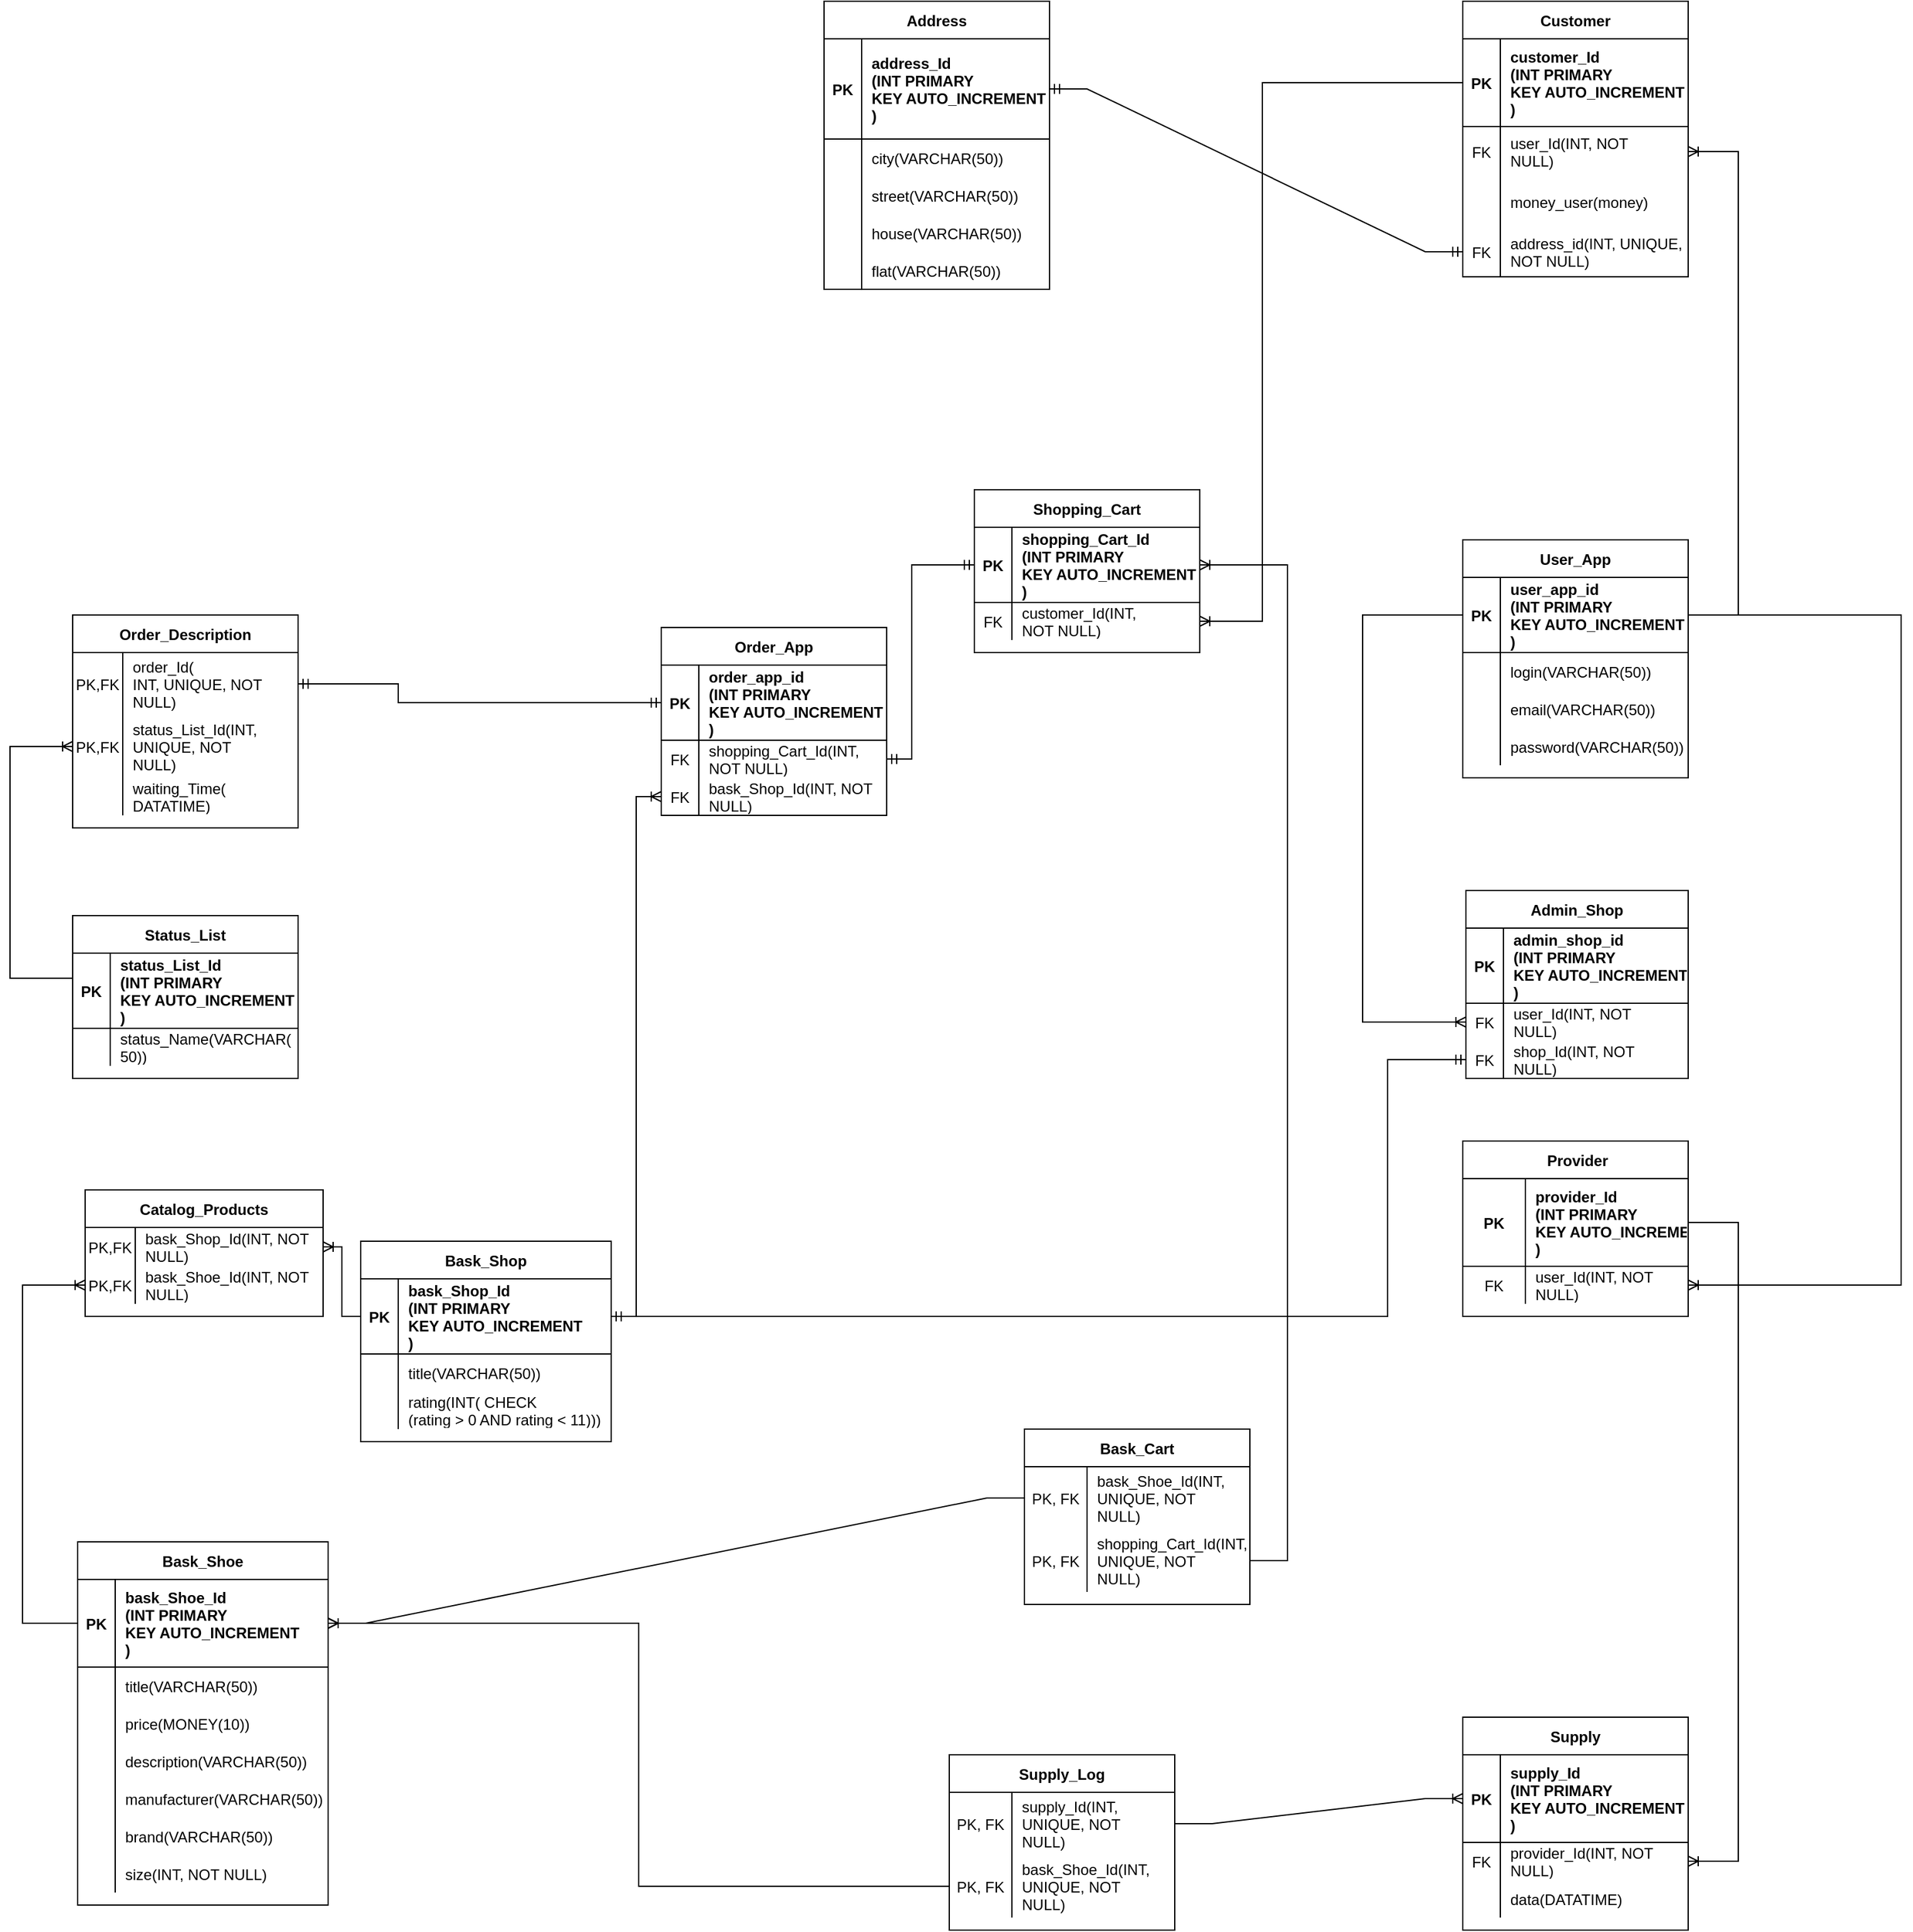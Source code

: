 <mxfile version="24.1.0" type="device">
  <diagram id="yNoJ-yTfj2-CIOD_ZB1B" name="Страница 1">
    <mxGraphModel dx="880" dy="532" grid="1" gridSize="10" guides="1" tooltips="1" connect="1" arrows="1" fold="1" page="1" pageScale="1" pageWidth="850" pageHeight="1100" math="0" shadow="0">
      <root>
        <mxCell id="0" />
        <mxCell id="1" parent="0" />
        <mxCell id="Oe3RhZO_CkqPUI96ZvwA-1" value="Bask_Shop" style="shape=table;startSize=30;container=1;collapsible=1;childLayout=tableLayout;fixedRows=1;rowLines=0;fontStyle=1;align=center;resizeLast=1;" parent="1" vertex="1">
          <mxGeometry x="300" y="1310" width="200" height="160" as="geometry" />
        </mxCell>
        <mxCell id="Oe3RhZO_CkqPUI96ZvwA-2" value="" style="shape=tableRow;horizontal=0;startSize=0;swimlaneHead=0;swimlaneBody=0;fillColor=none;collapsible=0;dropTarget=0;points=[[0,0.5],[1,0.5]];portConstraint=eastwest;top=0;left=0;right=0;bottom=1;" parent="Oe3RhZO_CkqPUI96ZvwA-1" vertex="1">
          <mxGeometry y="30" width="200" height="60" as="geometry" />
        </mxCell>
        <mxCell id="Oe3RhZO_CkqPUI96ZvwA-3" value="PK" style="shape=partialRectangle;connectable=0;fillColor=none;top=0;left=0;bottom=0;right=0;fontStyle=1;overflow=hidden;" parent="Oe3RhZO_CkqPUI96ZvwA-2" vertex="1">
          <mxGeometry width="30" height="60" as="geometry">
            <mxRectangle width="30" height="60" as="alternateBounds" />
          </mxGeometry>
        </mxCell>
        <mxCell id="Oe3RhZO_CkqPUI96ZvwA-4" value="bask_Shop_Id&#xa;(INT PRIMARY&#xa;KEY AUTO_INCREMENT&#xa;)" style="shape=partialRectangle;connectable=0;fillColor=none;top=0;left=0;bottom=0;right=0;align=left;spacingLeft=6;fontStyle=1;overflow=hidden;" parent="Oe3RhZO_CkqPUI96ZvwA-2" vertex="1">
          <mxGeometry x="30" width="170" height="60" as="geometry">
            <mxRectangle width="170" height="60" as="alternateBounds" />
          </mxGeometry>
        </mxCell>
        <mxCell id="Oe3RhZO_CkqPUI96ZvwA-5" value="" style="shape=tableRow;horizontal=0;startSize=0;swimlaneHead=0;swimlaneBody=0;fillColor=none;collapsible=0;dropTarget=0;points=[[0,0.5],[1,0.5]];portConstraint=eastwest;top=0;left=0;right=0;bottom=0;" parent="Oe3RhZO_CkqPUI96ZvwA-1" vertex="1">
          <mxGeometry y="90" width="200" height="30" as="geometry" />
        </mxCell>
        <mxCell id="Oe3RhZO_CkqPUI96ZvwA-6" value="" style="shape=partialRectangle;connectable=0;fillColor=none;top=0;left=0;bottom=0;right=0;editable=1;overflow=hidden;" parent="Oe3RhZO_CkqPUI96ZvwA-5" vertex="1">
          <mxGeometry width="30" height="30" as="geometry">
            <mxRectangle width="30" height="30" as="alternateBounds" />
          </mxGeometry>
        </mxCell>
        <mxCell id="Oe3RhZO_CkqPUI96ZvwA-7" value="title(VARCHAR(50))" style="shape=partialRectangle;connectable=0;fillColor=none;top=0;left=0;bottom=0;right=0;align=left;spacingLeft=6;overflow=hidden;" parent="Oe3RhZO_CkqPUI96ZvwA-5" vertex="1">
          <mxGeometry x="30" width="170" height="30" as="geometry">
            <mxRectangle width="170" height="30" as="alternateBounds" />
          </mxGeometry>
        </mxCell>
        <mxCell id="Oe3RhZO_CkqPUI96ZvwA-8" value="" style="shape=tableRow;horizontal=0;startSize=0;swimlaneHead=0;swimlaneBody=0;fillColor=none;collapsible=0;dropTarget=0;points=[[0,0.5],[1,0.5]];portConstraint=eastwest;top=0;left=0;right=0;bottom=0;" parent="Oe3RhZO_CkqPUI96ZvwA-1" vertex="1">
          <mxGeometry y="120" width="200" height="30" as="geometry" />
        </mxCell>
        <mxCell id="Oe3RhZO_CkqPUI96ZvwA-9" value="" style="shape=partialRectangle;connectable=0;fillColor=none;top=0;left=0;bottom=0;right=0;editable=1;overflow=hidden;" parent="Oe3RhZO_CkqPUI96ZvwA-8" vertex="1">
          <mxGeometry width="30" height="30" as="geometry">
            <mxRectangle width="30" height="30" as="alternateBounds" />
          </mxGeometry>
        </mxCell>
        <mxCell id="Oe3RhZO_CkqPUI96ZvwA-10" value="rating(INT( CHECK&#xa;(rating &gt; 0 AND rating &lt; 11)))" style="shape=partialRectangle;connectable=0;fillColor=none;top=0;left=0;bottom=0;right=0;align=left;spacingLeft=6;overflow=hidden;" parent="Oe3RhZO_CkqPUI96ZvwA-8" vertex="1">
          <mxGeometry x="30" width="170" height="30" as="geometry">
            <mxRectangle width="170" height="30" as="alternateBounds" />
          </mxGeometry>
        </mxCell>
        <mxCell id="Oe3RhZO_CkqPUI96ZvwA-21" value="Order_App" style="shape=table;startSize=30;container=1;collapsible=1;childLayout=tableLayout;fixedRows=1;rowLines=0;fontStyle=1;align=center;resizeLast=1;" parent="1" vertex="1">
          <mxGeometry x="540" y="820" width="180" height="150" as="geometry" />
        </mxCell>
        <mxCell id="Oe3RhZO_CkqPUI96ZvwA-22" value="" style="shape=tableRow;horizontal=0;startSize=0;swimlaneHead=0;swimlaneBody=0;fillColor=none;collapsible=0;dropTarget=0;points=[[0,0.5],[1,0.5]];portConstraint=eastwest;top=0;left=0;right=0;bottom=1;" parent="Oe3RhZO_CkqPUI96ZvwA-21" vertex="1">
          <mxGeometry y="30" width="180" height="60" as="geometry" />
        </mxCell>
        <mxCell id="Oe3RhZO_CkqPUI96ZvwA-23" value="PK" style="shape=partialRectangle;connectable=0;fillColor=none;top=0;left=0;bottom=0;right=0;fontStyle=1;overflow=hidden;" parent="Oe3RhZO_CkqPUI96ZvwA-22" vertex="1">
          <mxGeometry width="30" height="60" as="geometry">
            <mxRectangle width="30" height="60" as="alternateBounds" />
          </mxGeometry>
        </mxCell>
        <mxCell id="Oe3RhZO_CkqPUI96ZvwA-24" value="order_app_id&#xa;(INT PRIMARY&#xa;KEY AUTO_INCREMENT&#xa;)" style="shape=partialRectangle;connectable=0;fillColor=none;top=0;left=0;bottom=0;right=0;align=left;spacingLeft=6;fontStyle=1;overflow=hidden;" parent="Oe3RhZO_CkqPUI96ZvwA-22" vertex="1">
          <mxGeometry x="30" width="150" height="60" as="geometry">
            <mxRectangle width="150" height="60" as="alternateBounds" />
          </mxGeometry>
        </mxCell>
        <mxCell id="Oe3RhZO_CkqPUI96ZvwA-25" value="" style="shape=tableRow;horizontal=0;startSize=0;swimlaneHead=0;swimlaneBody=0;fillColor=none;collapsible=0;dropTarget=0;points=[[0,0.5],[1,0.5]];portConstraint=eastwest;top=0;left=0;right=0;bottom=0;" parent="Oe3RhZO_CkqPUI96ZvwA-21" vertex="1">
          <mxGeometry y="90" width="180" height="30" as="geometry" />
        </mxCell>
        <mxCell id="Oe3RhZO_CkqPUI96ZvwA-26" value="FK" style="shape=partialRectangle;connectable=0;fillColor=none;top=0;left=0;bottom=0;right=0;editable=1;overflow=hidden;" parent="Oe3RhZO_CkqPUI96ZvwA-25" vertex="1">
          <mxGeometry width="30" height="30" as="geometry">
            <mxRectangle width="30" height="30" as="alternateBounds" />
          </mxGeometry>
        </mxCell>
        <mxCell id="Oe3RhZO_CkqPUI96ZvwA-27" value="shopping_Cart_Id(INT, &#xa;NOT NULL)" style="shape=partialRectangle;connectable=0;fillColor=none;top=0;left=0;bottom=0;right=0;align=left;spacingLeft=6;overflow=hidden;" parent="Oe3RhZO_CkqPUI96ZvwA-25" vertex="1">
          <mxGeometry x="30" width="150" height="30" as="geometry">
            <mxRectangle width="150" height="30" as="alternateBounds" />
          </mxGeometry>
        </mxCell>
        <mxCell id="Oe3RhZO_CkqPUI96ZvwA-28" value="" style="shape=tableRow;horizontal=0;startSize=0;swimlaneHead=0;swimlaneBody=0;fillColor=none;collapsible=0;dropTarget=0;points=[[0,0.5],[1,0.5]];portConstraint=eastwest;top=0;left=0;right=0;bottom=0;" parent="Oe3RhZO_CkqPUI96ZvwA-21" vertex="1">
          <mxGeometry y="120" width="180" height="30" as="geometry" />
        </mxCell>
        <mxCell id="Oe3RhZO_CkqPUI96ZvwA-29" value="FK" style="shape=partialRectangle;connectable=0;fillColor=none;top=0;left=0;bottom=0;right=0;editable=1;overflow=hidden;" parent="Oe3RhZO_CkqPUI96ZvwA-28" vertex="1">
          <mxGeometry width="30" height="30" as="geometry">
            <mxRectangle width="30" height="30" as="alternateBounds" />
          </mxGeometry>
        </mxCell>
        <mxCell id="Oe3RhZO_CkqPUI96ZvwA-30" value="bask_Shop_Id(INT, NOT&#xa;NULL)" style="shape=partialRectangle;connectable=0;fillColor=none;top=0;left=0;bottom=0;right=0;align=left;spacingLeft=6;overflow=hidden;" parent="Oe3RhZO_CkqPUI96ZvwA-28" vertex="1">
          <mxGeometry x="30" width="150" height="30" as="geometry">
            <mxRectangle width="150" height="30" as="alternateBounds" />
          </mxGeometry>
        </mxCell>
        <mxCell id="Oe3RhZO_CkqPUI96ZvwA-37" value="Customer" style="shape=table;startSize=30;container=1;collapsible=1;childLayout=tableLayout;fixedRows=1;rowLines=0;fontStyle=1;align=center;resizeLast=1;" parent="1" vertex="1">
          <mxGeometry x="1180" y="320" width="180" height="220" as="geometry" />
        </mxCell>
        <mxCell id="Oe3RhZO_CkqPUI96ZvwA-38" value="" style="shape=tableRow;horizontal=0;startSize=0;swimlaneHead=0;swimlaneBody=0;fillColor=none;collapsible=0;dropTarget=0;points=[[0,0.5],[1,0.5]];portConstraint=eastwest;top=0;left=0;right=0;bottom=1;" parent="Oe3RhZO_CkqPUI96ZvwA-37" vertex="1">
          <mxGeometry y="30" width="180" height="70" as="geometry" />
        </mxCell>
        <mxCell id="Oe3RhZO_CkqPUI96ZvwA-39" value="PK" style="shape=partialRectangle;connectable=0;fillColor=none;top=0;left=0;bottom=0;right=0;fontStyle=1;overflow=hidden;" parent="Oe3RhZO_CkqPUI96ZvwA-38" vertex="1">
          <mxGeometry width="30" height="70" as="geometry">
            <mxRectangle width="30" height="70" as="alternateBounds" />
          </mxGeometry>
        </mxCell>
        <mxCell id="Oe3RhZO_CkqPUI96ZvwA-40" value="customer_Id&#xa;(INT PRIMARY&#xa;KEY AUTO_INCREMENT&#xa;)" style="shape=partialRectangle;connectable=0;fillColor=none;top=0;left=0;bottom=0;right=0;align=left;spacingLeft=6;fontStyle=1;overflow=hidden;" parent="Oe3RhZO_CkqPUI96ZvwA-38" vertex="1">
          <mxGeometry x="30" width="150" height="70" as="geometry">
            <mxRectangle width="150" height="70" as="alternateBounds" />
          </mxGeometry>
        </mxCell>
        <mxCell id="Oe3RhZO_CkqPUI96ZvwA-41" value="" style="shape=tableRow;horizontal=0;startSize=0;swimlaneHead=0;swimlaneBody=0;fillColor=none;collapsible=0;dropTarget=0;points=[[0,0.5],[1,0.5]];portConstraint=eastwest;top=0;left=0;right=0;bottom=0;" parent="Oe3RhZO_CkqPUI96ZvwA-37" vertex="1">
          <mxGeometry y="100" width="180" height="40" as="geometry" />
        </mxCell>
        <mxCell id="Oe3RhZO_CkqPUI96ZvwA-42" value="FK" style="shape=partialRectangle;connectable=0;fillColor=none;top=0;left=0;bottom=0;right=0;editable=1;overflow=hidden;" parent="Oe3RhZO_CkqPUI96ZvwA-41" vertex="1">
          <mxGeometry width="30" height="40" as="geometry">
            <mxRectangle width="30" height="40" as="alternateBounds" />
          </mxGeometry>
        </mxCell>
        <mxCell id="Oe3RhZO_CkqPUI96ZvwA-43" value="user_Id(INT, NOT&#xa;NULL)" style="shape=partialRectangle;connectable=0;fillColor=none;top=0;left=0;bottom=0;right=0;align=left;spacingLeft=6;overflow=hidden;" parent="Oe3RhZO_CkqPUI96ZvwA-41" vertex="1">
          <mxGeometry x="30" width="150" height="40" as="geometry">
            <mxRectangle width="150" height="40" as="alternateBounds" />
          </mxGeometry>
        </mxCell>
        <mxCell id="Oe3RhZO_CkqPUI96ZvwA-44" value="" style="shape=tableRow;horizontal=0;startSize=0;swimlaneHead=0;swimlaneBody=0;fillColor=none;collapsible=0;dropTarget=0;points=[[0,0.5],[1,0.5]];portConstraint=eastwest;top=0;left=0;right=0;bottom=0;" parent="Oe3RhZO_CkqPUI96ZvwA-37" vertex="1">
          <mxGeometry y="140" width="180" height="40" as="geometry" />
        </mxCell>
        <mxCell id="Oe3RhZO_CkqPUI96ZvwA-45" value="" style="shape=partialRectangle;connectable=0;fillColor=none;top=0;left=0;bottom=0;right=0;editable=1;overflow=hidden;" parent="Oe3RhZO_CkqPUI96ZvwA-44" vertex="1">
          <mxGeometry width="30" height="40" as="geometry">
            <mxRectangle width="30" height="40" as="alternateBounds" />
          </mxGeometry>
        </mxCell>
        <mxCell id="Oe3RhZO_CkqPUI96ZvwA-46" value="money_user(money)" style="shape=partialRectangle;connectable=0;fillColor=none;top=0;left=0;bottom=0;right=0;align=left;spacingLeft=6;overflow=hidden;" parent="Oe3RhZO_CkqPUI96ZvwA-44" vertex="1">
          <mxGeometry x="30" width="150" height="40" as="geometry">
            <mxRectangle width="150" height="40" as="alternateBounds" />
          </mxGeometry>
        </mxCell>
        <mxCell id="9Bj4KHNt6NLTp5nkUmvh-5" style="shape=tableRow;horizontal=0;startSize=0;swimlaneHead=0;swimlaneBody=0;fillColor=none;collapsible=0;dropTarget=0;points=[[0,0.5],[1,0.5]];portConstraint=eastwest;top=0;left=0;right=0;bottom=0;" parent="Oe3RhZO_CkqPUI96ZvwA-37" vertex="1">
          <mxGeometry y="180" width="180" height="40" as="geometry" />
        </mxCell>
        <mxCell id="9Bj4KHNt6NLTp5nkUmvh-6" value="FK" style="shape=partialRectangle;connectable=0;fillColor=none;top=0;left=0;bottom=0;right=0;editable=1;overflow=hidden;" parent="9Bj4KHNt6NLTp5nkUmvh-5" vertex="1">
          <mxGeometry width="30" height="40" as="geometry">
            <mxRectangle width="30" height="40" as="alternateBounds" />
          </mxGeometry>
        </mxCell>
        <mxCell id="9Bj4KHNt6NLTp5nkUmvh-7" value="address_id(INT, UNIQUE,&#xa;NOT NULL)" style="shape=partialRectangle;connectable=0;fillColor=none;top=0;left=0;bottom=0;right=0;align=left;spacingLeft=6;overflow=hidden;" parent="9Bj4KHNt6NLTp5nkUmvh-5" vertex="1">
          <mxGeometry x="30" width="150" height="40" as="geometry">
            <mxRectangle width="150" height="40" as="alternateBounds" />
          </mxGeometry>
        </mxCell>
        <mxCell id="Oe3RhZO_CkqPUI96ZvwA-47" value="Address" style="shape=table;startSize=30;container=1;collapsible=1;childLayout=tableLayout;fixedRows=1;rowLines=0;fontStyle=1;align=center;resizeLast=1;" parent="1" vertex="1">
          <mxGeometry x="670" y="320" width="180" height="230" as="geometry" />
        </mxCell>
        <mxCell id="Oe3RhZO_CkqPUI96ZvwA-48" value="" style="shape=tableRow;horizontal=0;startSize=0;swimlaneHead=0;swimlaneBody=0;fillColor=none;collapsible=0;dropTarget=0;points=[[0,0.5],[1,0.5]];portConstraint=eastwest;top=0;left=0;right=0;bottom=1;" parent="Oe3RhZO_CkqPUI96ZvwA-47" vertex="1">
          <mxGeometry y="30" width="180" height="80" as="geometry" />
        </mxCell>
        <mxCell id="Oe3RhZO_CkqPUI96ZvwA-49" value="PK" style="shape=partialRectangle;connectable=0;fillColor=none;top=0;left=0;bottom=0;right=0;fontStyle=1;overflow=hidden;" parent="Oe3RhZO_CkqPUI96ZvwA-48" vertex="1">
          <mxGeometry width="30" height="80" as="geometry">
            <mxRectangle width="30" height="80" as="alternateBounds" />
          </mxGeometry>
        </mxCell>
        <mxCell id="Oe3RhZO_CkqPUI96ZvwA-50" value="address_Id&#xa;(INT PRIMARY&#xa;KEY AUTO_INCREMENT&#xa;)" style="shape=partialRectangle;connectable=0;fillColor=none;top=0;left=0;bottom=0;right=0;align=left;spacingLeft=6;fontStyle=1;overflow=hidden;" parent="Oe3RhZO_CkqPUI96ZvwA-48" vertex="1">
          <mxGeometry x="30" width="150" height="80" as="geometry">
            <mxRectangle width="150" height="80" as="alternateBounds" />
          </mxGeometry>
        </mxCell>
        <mxCell id="Oe3RhZO_CkqPUI96ZvwA-51" value="" style="shape=tableRow;horizontal=0;startSize=0;swimlaneHead=0;swimlaneBody=0;fillColor=none;collapsible=0;dropTarget=0;points=[[0,0.5],[1,0.5]];portConstraint=eastwest;top=0;left=0;right=0;bottom=0;" parent="Oe3RhZO_CkqPUI96ZvwA-47" vertex="1">
          <mxGeometry y="110" width="180" height="30" as="geometry" />
        </mxCell>
        <mxCell id="Oe3RhZO_CkqPUI96ZvwA-52" value="" style="shape=partialRectangle;connectable=0;fillColor=none;top=0;left=0;bottom=0;right=0;editable=1;overflow=hidden;" parent="Oe3RhZO_CkqPUI96ZvwA-51" vertex="1">
          <mxGeometry width="30" height="30" as="geometry">
            <mxRectangle width="30" height="30" as="alternateBounds" />
          </mxGeometry>
        </mxCell>
        <mxCell id="Oe3RhZO_CkqPUI96ZvwA-53" value="city(VARCHAR(50))" style="shape=partialRectangle;connectable=0;fillColor=none;top=0;left=0;bottom=0;right=0;align=left;spacingLeft=6;overflow=hidden;" parent="Oe3RhZO_CkqPUI96ZvwA-51" vertex="1">
          <mxGeometry x="30" width="150" height="30" as="geometry">
            <mxRectangle width="150" height="30" as="alternateBounds" />
          </mxGeometry>
        </mxCell>
        <mxCell id="Oe3RhZO_CkqPUI96ZvwA-54" value="" style="shape=tableRow;horizontal=0;startSize=0;swimlaneHead=0;swimlaneBody=0;fillColor=none;collapsible=0;dropTarget=0;points=[[0,0.5],[1,0.5]];portConstraint=eastwest;top=0;left=0;right=0;bottom=0;" parent="Oe3RhZO_CkqPUI96ZvwA-47" vertex="1">
          <mxGeometry y="140" width="180" height="30" as="geometry" />
        </mxCell>
        <mxCell id="Oe3RhZO_CkqPUI96ZvwA-55" value="" style="shape=partialRectangle;connectable=0;fillColor=none;top=0;left=0;bottom=0;right=0;editable=1;overflow=hidden;" parent="Oe3RhZO_CkqPUI96ZvwA-54" vertex="1">
          <mxGeometry width="30" height="30" as="geometry">
            <mxRectangle width="30" height="30" as="alternateBounds" />
          </mxGeometry>
        </mxCell>
        <mxCell id="Oe3RhZO_CkqPUI96ZvwA-56" value="street(VARCHAR(50))" style="shape=partialRectangle;connectable=0;fillColor=none;top=0;left=0;bottom=0;right=0;align=left;spacingLeft=6;overflow=hidden;" parent="Oe3RhZO_CkqPUI96ZvwA-54" vertex="1">
          <mxGeometry x="30" width="150" height="30" as="geometry">
            <mxRectangle width="150" height="30" as="alternateBounds" />
          </mxGeometry>
        </mxCell>
        <mxCell id="Oe3RhZO_CkqPUI96ZvwA-57" value="" style="shape=tableRow;horizontal=0;startSize=0;swimlaneHead=0;swimlaneBody=0;fillColor=none;collapsible=0;dropTarget=0;points=[[0,0.5],[1,0.5]];portConstraint=eastwest;top=0;left=0;right=0;bottom=0;" parent="Oe3RhZO_CkqPUI96ZvwA-47" vertex="1">
          <mxGeometry y="170" width="180" height="30" as="geometry" />
        </mxCell>
        <mxCell id="Oe3RhZO_CkqPUI96ZvwA-58" value="" style="shape=partialRectangle;connectable=0;fillColor=none;top=0;left=0;bottom=0;right=0;editable=1;overflow=hidden;" parent="Oe3RhZO_CkqPUI96ZvwA-57" vertex="1">
          <mxGeometry width="30" height="30" as="geometry">
            <mxRectangle width="30" height="30" as="alternateBounds" />
          </mxGeometry>
        </mxCell>
        <mxCell id="Oe3RhZO_CkqPUI96ZvwA-59" value="house(VARCHAR(50))" style="shape=partialRectangle;connectable=0;fillColor=none;top=0;left=0;bottom=0;right=0;align=left;spacingLeft=6;overflow=hidden;" parent="Oe3RhZO_CkqPUI96ZvwA-57" vertex="1">
          <mxGeometry x="30" width="150" height="30" as="geometry">
            <mxRectangle width="150" height="30" as="alternateBounds" />
          </mxGeometry>
        </mxCell>
        <mxCell id="Oe3RhZO_CkqPUI96ZvwA-60" value="" style="shape=tableRow;horizontal=0;startSize=0;swimlaneHead=0;swimlaneBody=0;fillColor=none;collapsible=0;dropTarget=0;points=[[0,0.5],[1,0.5]];portConstraint=eastwest;top=0;left=0;right=0;bottom=0;" parent="Oe3RhZO_CkqPUI96ZvwA-47" vertex="1">
          <mxGeometry y="200" width="180" height="30" as="geometry" />
        </mxCell>
        <mxCell id="Oe3RhZO_CkqPUI96ZvwA-61" value="" style="shape=partialRectangle;connectable=0;fillColor=none;top=0;left=0;bottom=0;right=0;editable=1;overflow=hidden;" parent="Oe3RhZO_CkqPUI96ZvwA-60" vertex="1">
          <mxGeometry width="30" height="30" as="geometry">
            <mxRectangle width="30" height="30" as="alternateBounds" />
          </mxGeometry>
        </mxCell>
        <mxCell id="Oe3RhZO_CkqPUI96ZvwA-62" value="flat(VARCHAR(50))" style="shape=partialRectangle;connectable=0;fillColor=none;top=0;left=0;bottom=0;right=0;align=left;spacingLeft=6;overflow=hidden;" parent="Oe3RhZO_CkqPUI96ZvwA-60" vertex="1">
          <mxGeometry x="30" width="150" height="30" as="geometry">
            <mxRectangle width="150" height="30" as="alternateBounds" />
          </mxGeometry>
        </mxCell>
        <mxCell id="Oe3RhZO_CkqPUI96ZvwA-63" value="Admin_Shop" style="shape=table;startSize=30;container=1;collapsible=1;childLayout=tableLayout;fixedRows=1;rowLines=0;fontStyle=1;align=center;resizeLast=1;" parent="1" vertex="1">
          <mxGeometry x="1182.5" y="1030" width="177.5" height="150" as="geometry" />
        </mxCell>
        <mxCell id="Oe3RhZO_CkqPUI96ZvwA-64" value="" style="shape=tableRow;horizontal=0;startSize=0;swimlaneHead=0;swimlaneBody=0;fillColor=none;collapsible=0;dropTarget=0;points=[[0,0.5],[1,0.5]];portConstraint=eastwest;top=0;left=0;right=0;bottom=1;" parent="Oe3RhZO_CkqPUI96ZvwA-63" vertex="1">
          <mxGeometry y="30" width="177.5" height="60" as="geometry" />
        </mxCell>
        <mxCell id="Oe3RhZO_CkqPUI96ZvwA-65" value="PK" style="shape=partialRectangle;connectable=0;fillColor=none;top=0;left=0;bottom=0;right=0;fontStyle=1;overflow=hidden;" parent="Oe3RhZO_CkqPUI96ZvwA-64" vertex="1">
          <mxGeometry width="30" height="60" as="geometry">
            <mxRectangle width="30" height="60" as="alternateBounds" />
          </mxGeometry>
        </mxCell>
        <mxCell id="Oe3RhZO_CkqPUI96ZvwA-66" value="admin_shop_id&#xa;(INT PRIMARY&#xa;KEY AUTO_INCREMENT&#xa;)" style="shape=partialRectangle;connectable=0;fillColor=none;top=0;left=0;bottom=0;right=0;align=left;spacingLeft=6;fontStyle=1;overflow=hidden;" parent="Oe3RhZO_CkqPUI96ZvwA-64" vertex="1">
          <mxGeometry x="30" width="147.5" height="60" as="geometry">
            <mxRectangle width="147.5" height="60" as="alternateBounds" />
          </mxGeometry>
        </mxCell>
        <mxCell id="Oe3RhZO_CkqPUI96ZvwA-67" value="" style="shape=tableRow;horizontal=0;startSize=0;swimlaneHead=0;swimlaneBody=0;fillColor=none;collapsible=0;dropTarget=0;points=[[0,0.5],[1,0.5]];portConstraint=eastwest;top=0;left=0;right=0;bottom=0;" parent="Oe3RhZO_CkqPUI96ZvwA-63" vertex="1">
          <mxGeometry y="90" width="177.5" height="30" as="geometry" />
        </mxCell>
        <mxCell id="Oe3RhZO_CkqPUI96ZvwA-68" value="FK" style="shape=partialRectangle;connectable=0;fillColor=none;top=0;left=0;bottom=0;right=0;editable=1;overflow=hidden;" parent="Oe3RhZO_CkqPUI96ZvwA-67" vertex="1">
          <mxGeometry width="30" height="30" as="geometry">
            <mxRectangle width="30" height="30" as="alternateBounds" />
          </mxGeometry>
        </mxCell>
        <mxCell id="Oe3RhZO_CkqPUI96ZvwA-69" value="user_Id(INT, NOT&#xa;NULL)" style="shape=partialRectangle;connectable=0;fillColor=none;top=0;left=0;bottom=0;right=0;align=left;spacingLeft=6;overflow=hidden;" parent="Oe3RhZO_CkqPUI96ZvwA-67" vertex="1">
          <mxGeometry x="30" width="147.5" height="30" as="geometry">
            <mxRectangle width="147.5" height="30" as="alternateBounds" />
          </mxGeometry>
        </mxCell>
        <mxCell id="Oe3RhZO_CkqPUI96ZvwA-70" value="" style="shape=tableRow;horizontal=0;startSize=0;swimlaneHead=0;swimlaneBody=0;fillColor=none;collapsible=0;dropTarget=0;points=[[0,0.5],[1,0.5]];portConstraint=eastwest;top=0;left=0;right=0;bottom=0;" parent="Oe3RhZO_CkqPUI96ZvwA-63" vertex="1">
          <mxGeometry y="120" width="177.5" height="30" as="geometry" />
        </mxCell>
        <mxCell id="Oe3RhZO_CkqPUI96ZvwA-71" value="FK" style="shape=partialRectangle;connectable=0;fillColor=none;top=0;left=0;bottom=0;right=0;editable=1;overflow=hidden;" parent="Oe3RhZO_CkqPUI96ZvwA-70" vertex="1">
          <mxGeometry width="30" height="30" as="geometry">
            <mxRectangle width="30" height="30" as="alternateBounds" />
          </mxGeometry>
        </mxCell>
        <mxCell id="Oe3RhZO_CkqPUI96ZvwA-72" value="shop_Id(INT, NOT&#xa;NULL)" style="shape=partialRectangle;connectable=0;fillColor=none;top=0;left=0;bottom=0;right=0;align=left;spacingLeft=6;overflow=hidden;" parent="Oe3RhZO_CkqPUI96ZvwA-70" vertex="1">
          <mxGeometry x="30" width="147.5" height="30" as="geometry">
            <mxRectangle width="147.5" height="30" as="alternateBounds" />
          </mxGeometry>
        </mxCell>
        <mxCell id="Oe3RhZO_CkqPUI96ZvwA-73" value="Catalog_Products" style="shape=table;startSize=30;container=1;collapsible=1;childLayout=tableLayout;fixedRows=1;rowLines=0;fontStyle=1;align=center;resizeLast=1;" parent="1" vertex="1">
          <mxGeometry x="80" y="1269" width="190" height="101.0" as="geometry" />
        </mxCell>
        <mxCell id="Oe3RhZO_CkqPUI96ZvwA-77" value="" style="shape=tableRow;horizontal=0;startSize=0;swimlaneHead=0;swimlaneBody=0;fillColor=none;collapsible=0;dropTarget=0;points=[[0,0.5],[1,0.5]];portConstraint=eastwest;top=0;left=0;right=0;bottom=0;" parent="Oe3RhZO_CkqPUI96ZvwA-73" vertex="1">
          <mxGeometry y="30" width="190" height="31" as="geometry" />
        </mxCell>
        <mxCell id="Oe3RhZO_CkqPUI96ZvwA-78" value="PK,FK" style="shape=partialRectangle;connectable=0;fillColor=none;top=0;left=0;bottom=0;right=0;editable=1;overflow=hidden;" parent="Oe3RhZO_CkqPUI96ZvwA-77" vertex="1">
          <mxGeometry width="40" height="31" as="geometry">
            <mxRectangle width="40" height="31" as="alternateBounds" />
          </mxGeometry>
        </mxCell>
        <mxCell id="Oe3RhZO_CkqPUI96ZvwA-79" value="bask_Shop_Id(INT, NOT&#xa;NULL)" style="shape=partialRectangle;connectable=0;fillColor=none;top=0;left=0;bottom=0;right=0;align=left;spacingLeft=6;overflow=hidden;" parent="Oe3RhZO_CkqPUI96ZvwA-77" vertex="1">
          <mxGeometry x="40" width="150" height="31" as="geometry">
            <mxRectangle width="150" height="31" as="alternateBounds" />
          </mxGeometry>
        </mxCell>
        <mxCell id="Oe3RhZO_CkqPUI96ZvwA-80" value="" style="shape=tableRow;horizontal=0;startSize=0;swimlaneHead=0;swimlaneBody=0;fillColor=none;collapsible=0;dropTarget=0;points=[[0,0.5],[1,0.5]];portConstraint=eastwest;top=0;left=0;right=0;bottom=0;" parent="Oe3RhZO_CkqPUI96ZvwA-73" vertex="1">
          <mxGeometry y="61" width="190" height="30" as="geometry" />
        </mxCell>
        <mxCell id="Oe3RhZO_CkqPUI96ZvwA-81" value="PK,FK" style="shape=partialRectangle;connectable=0;fillColor=none;top=0;left=0;bottom=0;right=0;editable=1;overflow=hidden;" parent="Oe3RhZO_CkqPUI96ZvwA-80" vertex="1">
          <mxGeometry width="40" height="30" as="geometry">
            <mxRectangle width="40" height="30" as="alternateBounds" />
          </mxGeometry>
        </mxCell>
        <mxCell id="Oe3RhZO_CkqPUI96ZvwA-82" value="bask_Shoe_Id(INT, NOT&#xa;NULL)" style="shape=partialRectangle;connectable=0;fillColor=none;top=0;left=0;bottom=0;right=0;align=left;spacingLeft=6;overflow=hidden;" parent="Oe3RhZO_CkqPUI96ZvwA-80" vertex="1">
          <mxGeometry x="40" width="150" height="30" as="geometry">
            <mxRectangle width="150" height="30" as="alternateBounds" />
          </mxGeometry>
        </mxCell>
        <mxCell id="Oe3RhZO_CkqPUI96ZvwA-83" value="Bask_Shoe" style="shape=table;startSize=30;container=1;collapsible=1;childLayout=tableLayout;fixedRows=1;rowLines=0;fontStyle=1;align=center;resizeLast=1;" parent="1" vertex="1">
          <mxGeometry x="74" y="1550" width="200" height="290" as="geometry" />
        </mxCell>
        <mxCell id="Oe3RhZO_CkqPUI96ZvwA-84" value="" style="shape=tableRow;horizontal=0;startSize=0;swimlaneHead=0;swimlaneBody=0;fillColor=none;collapsible=0;dropTarget=0;points=[[0,0.5],[1,0.5]];portConstraint=eastwest;top=0;left=0;right=0;bottom=1;" parent="Oe3RhZO_CkqPUI96ZvwA-83" vertex="1">
          <mxGeometry y="30" width="200" height="70" as="geometry" />
        </mxCell>
        <mxCell id="Oe3RhZO_CkqPUI96ZvwA-85" value="PK" style="shape=partialRectangle;connectable=0;fillColor=none;top=0;left=0;bottom=0;right=0;fontStyle=1;overflow=hidden;" parent="Oe3RhZO_CkqPUI96ZvwA-84" vertex="1">
          <mxGeometry width="30" height="70" as="geometry">
            <mxRectangle width="30" height="70" as="alternateBounds" />
          </mxGeometry>
        </mxCell>
        <mxCell id="Oe3RhZO_CkqPUI96ZvwA-86" value="bask_Shoe_Id&#xa;(INT PRIMARY&#xa;KEY AUTO_INCREMENT&#xa;)" style="shape=partialRectangle;connectable=0;fillColor=none;top=0;left=0;bottom=0;right=0;align=left;spacingLeft=6;fontStyle=1;overflow=hidden;" parent="Oe3RhZO_CkqPUI96ZvwA-84" vertex="1">
          <mxGeometry x="30" width="170" height="70" as="geometry">
            <mxRectangle width="170" height="70" as="alternateBounds" />
          </mxGeometry>
        </mxCell>
        <mxCell id="Oe3RhZO_CkqPUI96ZvwA-87" value="" style="shape=tableRow;horizontal=0;startSize=0;swimlaneHead=0;swimlaneBody=0;fillColor=none;collapsible=0;dropTarget=0;points=[[0,0.5],[1,0.5]];portConstraint=eastwest;top=0;left=0;right=0;bottom=0;" parent="Oe3RhZO_CkqPUI96ZvwA-83" vertex="1">
          <mxGeometry y="100" width="200" height="30" as="geometry" />
        </mxCell>
        <mxCell id="Oe3RhZO_CkqPUI96ZvwA-88" value="" style="shape=partialRectangle;connectable=0;fillColor=none;top=0;left=0;bottom=0;right=0;editable=1;overflow=hidden;" parent="Oe3RhZO_CkqPUI96ZvwA-87" vertex="1">
          <mxGeometry width="30" height="30" as="geometry">
            <mxRectangle width="30" height="30" as="alternateBounds" />
          </mxGeometry>
        </mxCell>
        <mxCell id="Oe3RhZO_CkqPUI96ZvwA-89" value="title(VARCHAR(50))" style="shape=partialRectangle;connectable=0;fillColor=none;top=0;left=0;bottom=0;right=0;align=left;spacingLeft=6;overflow=hidden;" parent="Oe3RhZO_CkqPUI96ZvwA-87" vertex="1">
          <mxGeometry x="30" width="170" height="30" as="geometry">
            <mxRectangle width="170" height="30" as="alternateBounds" />
          </mxGeometry>
        </mxCell>
        <mxCell id="Oe3RhZO_CkqPUI96ZvwA-90" value="" style="shape=tableRow;horizontal=0;startSize=0;swimlaneHead=0;swimlaneBody=0;fillColor=none;collapsible=0;dropTarget=0;points=[[0,0.5],[1,0.5]];portConstraint=eastwest;top=0;left=0;right=0;bottom=0;" parent="Oe3RhZO_CkqPUI96ZvwA-83" vertex="1">
          <mxGeometry y="130" width="200" height="30" as="geometry" />
        </mxCell>
        <mxCell id="Oe3RhZO_CkqPUI96ZvwA-91" value="" style="shape=partialRectangle;connectable=0;fillColor=none;top=0;left=0;bottom=0;right=0;editable=1;overflow=hidden;" parent="Oe3RhZO_CkqPUI96ZvwA-90" vertex="1">
          <mxGeometry width="30" height="30" as="geometry">
            <mxRectangle width="30" height="30" as="alternateBounds" />
          </mxGeometry>
        </mxCell>
        <mxCell id="Oe3RhZO_CkqPUI96ZvwA-92" value="price(MONEY(10))" style="shape=partialRectangle;connectable=0;fillColor=none;top=0;left=0;bottom=0;right=0;align=left;spacingLeft=6;overflow=hidden;" parent="Oe3RhZO_CkqPUI96ZvwA-90" vertex="1">
          <mxGeometry x="30" width="170" height="30" as="geometry">
            <mxRectangle width="170" height="30" as="alternateBounds" />
          </mxGeometry>
        </mxCell>
        <mxCell id="Oe3RhZO_CkqPUI96ZvwA-93" value="" style="shape=tableRow;horizontal=0;startSize=0;swimlaneHead=0;swimlaneBody=0;fillColor=none;collapsible=0;dropTarget=0;points=[[0,0.5],[1,0.5]];portConstraint=eastwest;top=0;left=0;right=0;bottom=0;" parent="Oe3RhZO_CkqPUI96ZvwA-83" vertex="1">
          <mxGeometry y="160" width="200" height="30" as="geometry" />
        </mxCell>
        <mxCell id="Oe3RhZO_CkqPUI96ZvwA-94" value="" style="shape=partialRectangle;connectable=0;fillColor=none;top=0;left=0;bottom=0;right=0;editable=1;overflow=hidden;" parent="Oe3RhZO_CkqPUI96ZvwA-93" vertex="1">
          <mxGeometry width="30" height="30" as="geometry">
            <mxRectangle width="30" height="30" as="alternateBounds" />
          </mxGeometry>
        </mxCell>
        <mxCell id="Oe3RhZO_CkqPUI96ZvwA-95" value="description(VARCHAR(50))" style="shape=partialRectangle;connectable=0;fillColor=none;top=0;left=0;bottom=0;right=0;align=left;spacingLeft=6;overflow=hidden;" parent="Oe3RhZO_CkqPUI96ZvwA-93" vertex="1">
          <mxGeometry x="30" width="170" height="30" as="geometry">
            <mxRectangle width="170" height="30" as="alternateBounds" />
          </mxGeometry>
        </mxCell>
        <mxCell id="DuKugD7P0NsmgnLNHmeD-237" value="" style="shape=tableRow;horizontal=0;startSize=0;swimlaneHead=0;swimlaneBody=0;fillColor=none;collapsible=0;dropTarget=0;points=[[0,0.5],[1,0.5]];portConstraint=eastwest;top=0;left=0;right=0;bottom=0;" parent="Oe3RhZO_CkqPUI96ZvwA-83" vertex="1">
          <mxGeometry y="190" width="200" height="30" as="geometry" />
        </mxCell>
        <mxCell id="DuKugD7P0NsmgnLNHmeD-238" value="" style="shape=partialRectangle;connectable=0;fillColor=none;top=0;left=0;bottom=0;right=0;editable=1;overflow=hidden;" parent="DuKugD7P0NsmgnLNHmeD-237" vertex="1">
          <mxGeometry width="30" height="30" as="geometry">
            <mxRectangle width="30" height="30" as="alternateBounds" />
          </mxGeometry>
        </mxCell>
        <mxCell id="DuKugD7P0NsmgnLNHmeD-239" value="manufacturer(VARCHAR(50))" style="shape=partialRectangle;connectable=0;fillColor=none;top=0;left=0;bottom=0;right=0;align=left;spacingLeft=6;overflow=hidden;" parent="DuKugD7P0NsmgnLNHmeD-237" vertex="1">
          <mxGeometry x="30" width="170" height="30" as="geometry">
            <mxRectangle width="170" height="30" as="alternateBounds" />
          </mxGeometry>
        </mxCell>
        <mxCell id="DuKugD7P0NsmgnLNHmeD-246" value="" style="shape=tableRow;horizontal=0;startSize=0;swimlaneHead=0;swimlaneBody=0;fillColor=none;collapsible=0;dropTarget=0;points=[[0,0.5],[1,0.5]];portConstraint=eastwest;top=0;left=0;right=0;bottom=0;" parent="Oe3RhZO_CkqPUI96ZvwA-83" vertex="1">
          <mxGeometry y="220" width="200" height="30" as="geometry" />
        </mxCell>
        <mxCell id="DuKugD7P0NsmgnLNHmeD-247" value="" style="shape=partialRectangle;connectable=0;fillColor=none;top=0;left=0;bottom=0;right=0;editable=1;overflow=hidden;" parent="DuKugD7P0NsmgnLNHmeD-246" vertex="1">
          <mxGeometry width="30" height="30" as="geometry">
            <mxRectangle width="30" height="30" as="alternateBounds" />
          </mxGeometry>
        </mxCell>
        <mxCell id="DuKugD7P0NsmgnLNHmeD-248" value="brand(VARCHAR(50))" style="shape=partialRectangle;connectable=0;fillColor=none;top=0;left=0;bottom=0;right=0;align=left;spacingLeft=6;overflow=hidden;" parent="DuKugD7P0NsmgnLNHmeD-246" vertex="1">
          <mxGeometry x="30" width="170" height="30" as="geometry">
            <mxRectangle width="170" height="30" as="alternateBounds" />
          </mxGeometry>
        </mxCell>
        <mxCell id="DuKugD7P0NsmgnLNHmeD-258" value="" style="shape=tableRow;horizontal=0;startSize=0;swimlaneHead=0;swimlaneBody=0;fillColor=none;collapsible=0;dropTarget=0;points=[[0,0.5],[1,0.5]];portConstraint=eastwest;top=0;left=0;right=0;bottom=0;" parent="Oe3RhZO_CkqPUI96ZvwA-83" vertex="1">
          <mxGeometry y="250" width="200" height="30" as="geometry" />
        </mxCell>
        <mxCell id="DuKugD7P0NsmgnLNHmeD-259" value="" style="shape=partialRectangle;connectable=0;fillColor=none;top=0;left=0;bottom=0;right=0;editable=1;overflow=hidden;" parent="DuKugD7P0NsmgnLNHmeD-258" vertex="1">
          <mxGeometry width="30" height="30" as="geometry">
            <mxRectangle width="30" height="30" as="alternateBounds" />
          </mxGeometry>
        </mxCell>
        <mxCell id="DuKugD7P0NsmgnLNHmeD-260" value="size(INT, NOT NULL)" style="shape=partialRectangle;connectable=0;fillColor=none;top=0;left=0;bottom=0;right=0;align=left;spacingLeft=6;overflow=hidden;" parent="DuKugD7P0NsmgnLNHmeD-258" vertex="1">
          <mxGeometry x="30" width="170" height="30" as="geometry">
            <mxRectangle width="170" height="30" as="alternateBounds" />
          </mxGeometry>
        </mxCell>
        <mxCell id="Oe3RhZO_CkqPUI96ZvwA-99" value="Shopping_Cart" style="shape=table;startSize=30;container=1;collapsible=1;childLayout=tableLayout;fixedRows=1;rowLines=0;fontStyle=1;align=center;resizeLast=1;" parent="1" vertex="1">
          <mxGeometry x="790" y="710" width="180" height="130" as="geometry" />
        </mxCell>
        <mxCell id="Oe3RhZO_CkqPUI96ZvwA-100" value="" style="shape=tableRow;horizontal=0;startSize=0;swimlaneHead=0;swimlaneBody=0;fillColor=none;collapsible=0;dropTarget=0;points=[[0,0.5],[1,0.5]];portConstraint=eastwest;top=0;left=0;right=0;bottom=1;" parent="Oe3RhZO_CkqPUI96ZvwA-99" vertex="1">
          <mxGeometry y="30" width="180" height="60" as="geometry" />
        </mxCell>
        <mxCell id="Oe3RhZO_CkqPUI96ZvwA-101" value="PK" style="shape=partialRectangle;connectable=0;fillColor=none;top=0;left=0;bottom=0;right=0;fontStyle=1;overflow=hidden;" parent="Oe3RhZO_CkqPUI96ZvwA-100" vertex="1">
          <mxGeometry width="30" height="60" as="geometry">
            <mxRectangle width="30" height="60" as="alternateBounds" />
          </mxGeometry>
        </mxCell>
        <mxCell id="Oe3RhZO_CkqPUI96ZvwA-102" value="shopping_Cart_Id&#xa;(INT PRIMARY&#xa;KEY AUTO_INCREMENT&#xa;)" style="shape=partialRectangle;connectable=0;fillColor=none;top=0;left=0;bottom=0;right=0;align=left;spacingLeft=6;fontStyle=1;overflow=hidden;" parent="Oe3RhZO_CkqPUI96ZvwA-100" vertex="1">
          <mxGeometry x="30" width="150" height="60" as="geometry">
            <mxRectangle width="150" height="60" as="alternateBounds" />
          </mxGeometry>
        </mxCell>
        <mxCell id="Oe3RhZO_CkqPUI96ZvwA-106" value="" style="shape=tableRow;horizontal=0;startSize=0;swimlaneHead=0;swimlaneBody=0;fillColor=none;collapsible=0;dropTarget=0;points=[[0,0.5],[1,0.5]];portConstraint=eastwest;top=0;left=0;right=0;bottom=0;" parent="Oe3RhZO_CkqPUI96ZvwA-99" vertex="1">
          <mxGeometry y="90" width="180" height="30" as="geometry" />
        </mxCell>
        <mxCell id="Oe3RhZO_CkqPUI96ZvwA-107" value="FK" style="shape=partialRectangle;connectable=0;fillColor=none;top=0;left=0;bottom=0;right=0;editable=1;overflow=hidden;" parent="Oe3RhZO_CkqPUI96ZvwA-106" vertex="1">
          <mxGeometry width="30" height="30" as="geometry">
            <mxRectangle width="30" height="30" as="alternateBounds" />
          </mxGeometry>
        </mxCell>
        <mxCell id="Oe3RhZO_CkqPUI96ZvwA-108" value="customer_Id(INT,&#xa;NOT NULL)" style="shape=partialRectangle;connectable=0;fillColor=none;top=0;left=0;bottom=0;right=0;align=left;spacingLeft=6;overflow=hidden;" parent="Oe3RhZO_CkqPUI96ZvwA-106" vertex="1">
          <mxGeometry x="30" width="150" height="30" as="geometry">
            <mxRectangle width="150" height="30" as="alternateBounds" />
          </mxGeometry>
        </mxCell>
        <mxCell id="Oe3RhZO_CkqPUI96ZvwA-133" value="Order_Description" style="shape=table;startSize=30;container=1;collapsible=1;childLayout=tableLayout;fixedRows=1;rowLines=0;fontStyle=1;align=center;resizeLast=1;" parent="1" vertex="1">
          <mxGeometry x="70" y="810" width="180" height="170" as="geometry" />
        </mxCell>
        <mxCell id="Oe3RhZO_CkqPUI96ZvwA-134" value="" style="shape=tableRow;horizontal=0;startSize=0;swimlaneHead=0;swimlaneBody=0;fillColor=none;collapsible=0;dropTarget=0;points=[[0,0.5],[1,0.5]];portConstraint=eastwest;top=0;left=0;right=0;bottom=0;" parent="Oe3RhZO_CkqPUI96ZvwA-133" vertex="1">
          <mxGeometry y="30" width="180" height="50" as="geometry" />
        </mxCell>
        <mxCell id="Oe3RhZO_CkqPUI96ZvwA-135" value="PK,FK" style="shape=partialRectangle;connectable=0;fillColor=none;top=0;left=0;bottom=0;right=0;editable=1;overflow=hidden;" parent="Oe3RhZO_CkqPUI96ZvwA-134" vertex="1">
          <mxGeometry width="40" height="50" as="geometry">
            <mxRectangle width="40" height="50" as="alternateBounds" />
          </mxGeometry>
        </mxCell>
        <mxCell id="Oe3RhZO_CkqPUI96ZvwA-136" value="order_Id(&#xa;INT, UNIQUE, NOT&#xa;NULL)" style="shape=partialRectangle;connectable=0;fillColor=none;top=0;left=0;bottom=0;right=0;align=left;spacingLeft=6;overflow=hidden;" parent="Oe3RhZO_CkqPUI96ZvwA-134" vertex="1">
          <mxGeometry x="40" width="140" height="50" as="geometry">
            <mxRectangle width="140" height="50" as="alternateBounds" />
          </mxGeometry>
        </mxCell>
        <mxCell id="Oe3RhZO_CkqPUI96ZvwA-137" value="" style="shape=tableRow;horizontal=0;startSize=0;swimlaneHead=0;swimlaneBody=0;fillColor=none;collapsible=0;dropTarget=0;points=[[0,0.5],[1,0.5]];portConstraint=eastwest;top=0;left=0;right=0;bottom=0;" parent="Oe3RhZO_CkqPUI96ZvwA-133" vertex="1">
          <mxGeometry y="80" width="180" height="50" as="geometry" />
        </mxCell>
        <mxCell id="Oe3RhZO_CkqPUI96ZvwA-138" value="PK,FK" style="shape=partialRectangle;connectable=0;fillColor=none;top=0;left=0;bottom=0;right=0;editable=1;overflow=hidden;" parent="Oe3RhZO_CkqPUI96ZvwA-137" vertex="1">
          <mxGeometry width="40" height="50" as="geometry">
            <mxRectangle width="40" height="50" as="alternateBounds" />
          </mxGeometry>
        </mxCell>
        <mxCell id="Oe3RhZO_CkqPUI96ZvwA-139" value="status_List_Id(INT,&#xa;UNIQUE, NOT&#xa;NULL)" style="shape=partialRectangle;connectable=0;fillColor=none;top=0;left=0;bottom=0;right=0;align=left;spacingLeft=6;overflow=hidden;" parent="Oe3RhZO_CkqPUI96ZvwA-137" vertex="1">
          <mxGeometry x="40" width="140" height="50" as="geometry">
            <mxRectangle width="140" height="50" as="alternateBounds" />
          </mxGeometry>
        </mxCell>
        <mxCell id="Oe3RhZO_CkqPUI96ZvwA-140" value="" style="shape=tableRow;horizontal=0;startSize=0;swimlaneHead=0;swimlaneBody=0;fillColor=none;collapsible=0;dropTarget=0;points=[[0,0.5],[1,0.5]];portConstraint=eastwest;top=0;left=0;right=0;bottom=0;" parent="Oe3RhZO_CkqPUI96ZvwA-133" vertex="1">
          <mxGeometry y="130" width="180" height="30" as="geometry" />
        </mxCell>
        <mxCell id="Oe3RhZO_CkqPUI96ZvwA-141" value="" style="shape=partialRectangle;connectable=0;fillColor=none;top=0;left=0;bottom=0;right=0;editable=1;overflow=hidden;" parent="Oe3RhZO_CkqPUI96ZvwA-140" vertex="1">
          <mxGeometry width="40" height="30" as="geometry">
            <mxRectangle width="40" height="30" as="alternateBounds" />
          </mxGeometry>
        </mxCell>
        <mxCell id="Oe3RhZO_CkqPUI96ZvwA-142" value="waiting_Time(&#xa;DATATIME)" style="shape=partialRectangle;connectable=0;fillColor=none;top=0;left=0;bottom=0;right=0;align=left;spacingLeft=6;overflow=hidden;" parent="Oe3RhZO_CkqPUI96ZvwA-140" vertex="1">
          <mxGeometry x="40" width="140" height="30" as="geometry">
            <mxRectangle width="140" height="30" as="alternateBounds" />
          </mxGeometry>
        </mxCell>
        <mxCell id="Oe3RhZO_CkqPUI96ZvwA-143" value="Status_List" style="shape=table;startSize=30;container=1;collapsible=1;childLayout=tableLayout;fixedRows=1;rowLines=0;fontStyle=1;align=center;resizeLast=1;" parent="1" vertex="1">
          <mxGeometry x="70" y="1050" width="180" height="130" as="geometry" />
        </mxCell>
        <mxCell id="Oe3RhZO_CkqPUI96ZvwA-144" value="" style="shape=tableRow;horizontal=0;startSize=0;swimlaneHead=0;swimlaneBody=0;fillColor=none;collapsible=0;dropTarget=0;points=[[0,0.5],[1,0.5]];portConstraint=eastwest;top=0;left=0;right=0;bottom=1;" parent="Oe3RhZO_CkqPUI96ZvwA-143" vertex="1">
          <mxGeometry y="30" width="180" height="60" as="geometry" />
        </mxCell>
        <mxCell id="Oe3RhZO_CkqPUI96ZvwA-145" value="PK" style="shape=partialRectangle;connectable=0;fillColor=none;top=0;left=0;bottom=0;right=0;fontStyle=1;overflow=hidden;" parent="Oe3RhZO_CkqPUI96ZvwA-144" vertex="1">
          <mxGeometry width="30" height="60" as="geometry">
            <mxRectangle width="30" height="60" as="alternateBounds" />
          </mxGeometry>
        </mxCell>
        <mxCell id="Oe3RhZO_CkqPUI96ZvwA-146" value="status_List_Id&#xa;(INT PRIMARY&#xa;KEY AUTO_INCREMENT&#xa;)" style="shape=partialRectangle;connectable=0;fillColor=none;top=0;left=0;bottom=0;right=0;align=left;spacingLeft=6;fontStyle=1;overflow=hidden;" parent="Oe3RhZO_CkqPUI96ZvwA-144" vertex="1">
          <mxGeometry x="30" width="150" height="60" as="geometry">
            <mxRectangle width="150" height="60" as="alternateBounds" />
          </mxGeometry>
        </mxCell>
        <mxCell id="Oe3RhZO_CkqPUI96ZvwA-147" value="" style="shape=tableRow;horizontal=0;startSize=0;swimlaneHead=0;swimlaneBody=0;fillColor=none;collapsible=0;dropTarget=0;points=[[0,0.5],[1,0.5]];portConstraint=eastwest;top=0;left=0;right=0;bottom=0;" parent="Oe3RhZO_CkqPUI96ZvwA-143" vertex="1">
          <mxGeometry y="90" width="180" height="30" as="geometry" />
        </mxCell>
        <mxCell id="Oe3RhZO_CkqPUI96ZvwA-148" value="" style="shape=partialRectangle;connectable=0;fillColor=none;top=0;left=0;bottom=0;right=0;editable=1;overflow=hidden;" parent="Oe3RhZO_CkqPUI96ZvwA-147" vertex="1">
          <mxGeometry width="30" height="30" as="geometry">
            <mxRectangle width="30" height="30" as="alternateBounds" />
          </mxGeometry>
        </mxCell>
        <mxCell id="Oe3RhZO_CkqPUI96ZvwA-149" value="status_Name(VARCHAR(&#xa;50))" style="shape=partialRectangle;connectable=0;fillColor=none;top=0;left=0;bottom=0;right=0;align=left;spacingLeft=6;overflow=hidden;" parent="Oe3RhZO_CkqPUI96ZvwA-147" vertex="1">
          <mxGeometry x="30" width="150" height="30" as="geometry">
            <mxRectangle width="150" height="30" as="alternateBounds" />
          </mxGeometry>
        </mxCell>
        <mxCell id="Oe3RhZO_CkqPUI96ZvwA-155" value="User_App" style="shape=table;startSize=30;container=1;collapsible=1;childLayout=tableLayout;fixedRows=1;rowLines=0;fontStyle=1;align=center;resizeLast=1;" parent="1" vertex="1">
          <mxGeometry x="1180" y="750" width="180" height="190" as="geometry" />
        </mxCell>
        <mxCell id="Oe3RhZO_CkqPUI96ZvwA-156" value="" style="shape=tableRow;horizontal=0;startSize=0;swimlaneHead=0;swimlaneBody=0;fillColor=none;collapsible=0;dropTarget=0;points=[[0,0.5],[1,0.5]];portConstraint=eastwest;top=0;left=0;right=0;bottom=1;" parent="Oe3RhZO_CkqPUI96ZvwA-155" vertex="1">
          <mxGeometry y="30" width="180" height="60" as="geometry" />
        </mxCell>
        <mxCell id="Oe3RhZO_CkqPUI96ZvwA-157" value="PK" style="shape=partialRectangle;connectable=0;fillColor=none;top=0;left=0;bottom=0;right=0;fontStyle=1;overflow=hidden;" parent="Oe3RhZO_CkqPUI96ZvwA-156" vertex="1">
          <mxGeometry width="30" height="60" as="geometry">
            <mxRectangle width="30" height="60" as="alternateBounds" />
          </mxGeometry>
        </mxCell>
        <mxCell id="Oe3RhZO_CkqPUI96ZvwA-158" value="user_app_id&#xa;(INT PRIMARY&#xa;KEY AUTO_INCREMENT&#xa;)" style="shape=partialRectangle;connectable=0;fillColor=none;top=0;left=0;bottom=0;right=0;align=left;spacingLeft=6;fontStyle=1;overflow=hidden;" parent="Oe3RhZO_CkqPUI96ZvwA-156" vertex="1">
          <mxGeometry x="30" width="150" height="60" as="geometry">
            <mxRectangle width="150" height="60" as="alternateBounds" />
          </mxGeometry>
        </mxCell>
        <mxCell id="Oe3RhZO_CkqPUI96ZvwA-162" value="" style="shape=tableRow;horizontal=0;startSize=0;swimlaneHead=0;swimlaneBody=0;fillColor=none;collapsible=0;dropTarget=0;points=[[0,0.5],[1,0.5]];portConstraint=eastwest;top=0;left=0;right=0;bottom=0;" parent="Oe3RhZO_CkqPUI96ZvwA-155" vertex="1">
          <mxGeometry y="90" width="180" height="30" as="geometry" />
        </mxCell>
        <mxCell id="Oe3RhZO_CkqPUI96ZvwA-163" value="" style="shape=partialRectangle;connectable=0;fillColor=none;top=0;left=0;bottom=0;right=0;editable=1;overflow=hidden;" parent="Oe3RhZO_CkqPUI96ZvwA-162" vertex="1">
          <mxGeometry width="30" height="30" as="geometry">
            <mxRectangle width="30" height="30" as="alternateBounds" />
          </mxGeometry>
        </mxCell>
        <mxCell id="Oe3RhZO_CkqPUI96ZvwA-164" value="login(VARCHAR(50))" style="shape=partialRectangle;connectable=0;fillColor=none;top=0;left=0;bottom=0;right=0;align=left;spacingLeft=6;overflow=hidden;" parent="Oe3RhZO_CkqPUI96ZvwA-162" vertex="1">
          <mxGeometry x="30" width="150" height="30" as="geometry">
            <mxRectangle width="150" height="30" as="alternateBounds" />
          </mxGeometry>
        </mxCell>
        <mxCell id="Oe3RhZO_CkqPUI96ZvwA-165" value="" style="shape=tableRow;horizontal=0;startSize=0;swimlaneHead=0;swimlaneBody=0;fillColor=none;collapsible=0;dropTarget=0;points=[[0,0.5],[1,0.5]];portConstraint=eastwest;top=0;left=0;right=0;bottom=0;" parent="Oe3RhZO_CkqPUI96ZvwA-155" vertex="1">
          <mxGeometry y="120" width="180" height="30" as="geometry" />
        </mxCell>
        <mxCell id="Oe3RhZO_CkqPUI96ZvwA-166" value="" style="shape=partialRectangle;connectable=0;fillColor=none;top=0;left=0;bottom=0;right=0;editable=1;overflow=hidden;" parent="Oe3RhZO_CkqPUI96ZvwA-165" vertex="1">
          <mxGeometry width="30" height="30" as="geometry">
            <mxRectangle width="30" height="30" as="alternateBounds" />
          </mxGeometry>
        </mxCell>
        <mxCell id="Oe3RhZO_CkqPUI96ZvwA-167" value="email(VARCHAR(50))" style="shape=partialRectangle;connectable=0;fillColor=none;top=0;left=0;bottom=0;right=0;align=left;spacingLeft=6;overflow=hidden;" parent="Oe3RhZO_CkqPUI96ZvwA-165" vertex="1">
          <mxGeometry x="30" width="150" height="30" as="geometry">
            <mxRectangle width="150" height="30" as="alternateBounds" />
          </mxGeometry>
        </mxCell>
        <mxCell id="Oe3RhZO_CkqPUI96ZvwA-168" value="" style="shape=tableRow;horizontal=0;startSize=0;swimlaneHead=0;swimlaneBody=0;fillColor=none;collapsible=0;dropTarget=0;points=[[0,0.5],[1,0.5]];portConstraint=eastwest;top=0;left=0;right=0;bottom=0;" parent="Oe3RhZO_CkqPUI96ZvwA-155" vertex="1">
          <mxGeometry y="150" width="180" height="30" as="geometry" />
        </mxCell>
        <mxCell id="Oe3RhZO_CkqPUI96ZvwA-169" value="" style="shape=partialRectangle;connectable=0;fillColor=none;top=0;left=0;bottom=0;right=0;editable=1;overflow=hidden;" parent="Oe3RhZO_CkqPUI96ZvwA-168" vertex="1">
          <mxGeometry width="30" height="30" as="geometry">
            <mxRectangle width="30" height="30" as="alternateBounds" />
          </mxGeometry>
        </mxCell>
        <mxCell id="Oe3RhZO_CkqPUI96ZvwA-170" value="password(VARCHAR(50))" style="shape=partialRectangle;connectable=0;fillColor=none;top=0;left=0;bottom=0;right=0;align=left;spacingLeft=6;overflow=hidden;" parent="Oe3RhZO_CkqPUI96ZvwA-168" vertex="1">
          <mxGeometry x="30" width="150" height="30" as="geometry">
            <mxRectangle width="150" height="30" as="alternateBounds" />
          </mxGeometry>
        </mxCell>
        <mxCell id="Oe3RhZO_CkqPUI96ZvwA-176" value="" style="edgeStyle=elbowEdgeStyle;fontSize=12;html=1;endArrow=ERoneToMany;rounded=0;exitX=0;exitY=0.5;exitDx=0;exitDy=0;entryX=0;entryY=0.5;entryDx=0;entryDy=0;" parent="1" source="Oe3RhZO_CkqPUI96ZvwA-84" target="Oe3RhZO_CkqPUI96ZvwA-80" edge="1">
          <mxGeometry width="100" height="100" relative="1" as="geometry">
            <mxPoint x="20" y="1520" as="sourcePoint" />
            <mxPoint x="45" y="1400" as="targetPoint" />
            <Array as="points">
              <mxPoint x="30" y="1430" />
              <mxPoint x="30" y="1450" />
            </Array>
          </mxGeometry>
        </mxCell>
        <mxCell id="Oe3RhZO_CkqPUI96ZvwA-179" value="" style="edgeStyle=elbowEdgeStyle;fontSize=12;html=1;endArrow=ERoneToMany;rounded=0;exitX=0;exitY=0.5;exitDx=0;exitDy=0;entryX=1;entryY=0.5;entryDx=0;entryDy=0;" parent="1" source="Oe3RhZO_CkqPUI96ZvwA-2" target="Oe3RhZO_CkqPUI96ZvwA-77" edge="1">
          <mxGeometry width="100" height="100" relative="1" as="geometry">
            <mxPoint x="382.5" y="1350" as="sourcePoint" />
            <mxPoint x="252.5" y="1460" as="targetPoint" />
          </mxGeometry>
        </mxCell>
        <mxCell id="Oe3RhZO_CkqPUI96ZvwA-180" value="" style="edgeStyle=elbowEdgeStyle;fontSize=12;html=1;endArrow=ERmandOne;startArrow=ERmandOne;rounded=0;exitX=1;exitY=0.5;exitDx=0;exitDy=0;entryX=0;entryY=0.5;entryDx=0;entryDy=0;" parent="1" source="Oe3RhZO_CkqPUI96ZvwA-25" target="Oe3RhZO_CkqPUI96ZvwA-100" edge="1">
          <mxGeometry width="100" height="100" relative="1" as="geometry">
            <mxPoint x="680" y="910" as="sourcePoint" />
            <mxPoint x="740" y="830" as="targetPoint" />
            <Array as="points">
              <mxPoint x="740" y="900" />
              <mxPoint x="710" y="760" />
              <mxPoint x="700" y="780" />
            </Array>
          </mxGeometry>
        </mxCell>
        <mxCell id="Oe3RhZO_CkqPUI96ZvwA-182" value="" style="edgeStyle=elbowEdgeStyle;fontSize=12;html=1;endArrow=ERmandOne;startArrow=ERmandOne;rounded=0;entryX=0;entryY=0.5;entryDx=0;entryDy=0;exitX=1;exitY=0.5;exitDx=0;exitDy=0;" parent="1" source="Oe3RhZO_CkqPUI96ZvwA-134" target="Oe3RhZO_CkqPUI96ZvwA-22" edge="1">
          <mxGeometry width="100" height="100" relative="1" as="geometry">
            <mxPoint x="290" y="840" as="sourcePoint" />
            <mxPoint x="460" y="890" as="targetPoint" />
            <Array as="points">
              <mxPoint x="330" y="870" />
              <mxPoint x="270" y="850" />
              <mxPoint x="220" y="875" />
            </Array>
          </mxGeometry>
        </mxCell>
        <mxCell id="Oe3RhZO_CkqPUI96ZvwA-183" value="" style="edgeStyle=elbowEdgeStyle;fontSize=12;html=1;endArrow=ERoneToMany;rounded=0;exitX=0;exitY=0.333;exitDx=0;exitDy=0;entryX=0;entryY=0.5;entryDx=0;entryDy=0;exitPerimeter=0;" parent="1" source="Oe3RhZO_CkqPUI96ZvwA-144" target="Oe3RhZO_CkqPUI96ZvwA-137" edge="1">
          <mxGeometry width="100" height="100" relative="1" as="geometry">
            <mxPoint x="50" y="1090.0" as="sourcePoint" />
            <mxPoint x="50" y="930" as="targetPoint" />
            <Array as="points">
              <mxPoint x="20" y="965" />
            </Array>
          </mxGeometry>
        </mxCell>
        <mxCell id="Oe3RhZO_CkqPUI96ZvwA-186" value="" style="edgeStyle=elbowEdgeStyle;fontSize=12;html=1;endArrow=ERoneToMany;rounded=0;entryX=0;entryY=0.5;entryDx=0;entryDy=0;exitX=0;exitY=0.5;exitDx=0;exitDy=0;" parent="1" source="Oe3RhZO_CkqPUI96ZvwA-156" target="Oe3RhZO_CkqPUI96ZvwA-67" edge="1">
          <mxGeometry width="100" height="100" relative="1" as="geometry">
            <mxPoint x="1120" y="1020" as="sourcePoint" />
            <mxPoint x="1400" y="1000" as="targetPoint" />
            <Array as="points">
              <mxPoint x="1100" y="1150" />
            </Array>
          </mxGeometry>
        </mxCell>
        <mxCell id="Oe3RhZO_CkqPUI96ZvwA-188" value="" style="edgeStyle=elbowEdgeStyle;fontSize=12;html=1;endArrow=ERoneToMany;rounded=0;exitX=1;exitY=0.5;exitDx=0;exitDy=0;entryX=0;entryY=0.5;entryDx=0;entryDy=0;" parent="1" source="Oe3RhZO_CkqPUI96ZvwA-2" target="Oe3RhZO_CkqPUI96ZvwA-28" edge="1">
          <mxGeometry width="100" height="100" relative="1" as="geometry">
            <mxPoint x="440" y="1090" as="sourcePoint" />
            <mxPoint x="460" y="970" as="targetPoint" />
            <Array as="points">
              <mxPoint x="520" y="1190" />
              <mxPoint x="510" y="1260" />
              <mxPoint x="500" y="1150" />
              <mxPoint x="590" y="1350" />
              <mxPoint x="550" y="1505" />
            </Array>
          </mxGeometry>
        </mxCell>
        <mxCell id="Oe3RhZO_CkqPUI96ZvwA-190" value="" style="edgeStyle=elbowEdgeStyle;fontSize=12;html=1;endArrow=ERmandOne;startArrow=ERmandOne;rounded=0;exitX=1;exitY=0.5;exitDx=0;exitDy=0;entryX=0;entryY=0.5;entryDx=0;entryDy=0;" parent="1" source="Oe3RhZO_CkqPUI96ZvwA-2" target="Oe3RhZO_CkqPUI96ZvwA-70" edge="1">
          <mxGeometry width="100" height="100" relative="1" as="geometry">
            <mxPoint x="940" y="1370" as="sourcePoint" />
            <mxPoint x="952.5" y="1280" as="targetPoint" />
            <Array as="points">
              <mxPoint x="1120" y="1270" />
              <mxPoint x="890" y="1305" />
            </Array>
          </mxGeometry>
        </mxCell>
        <mxCell id="Oe3RhZO_CkqPUI96ZvwA-193" value="" style="edgeStyle=elbowEdgeStyle;fontSize=12;html=1;endArrow=ERoneToMany;rounded=0;exitX=0;exitY=0.5;exitDx=0;exitDy=0;entryX=1;entryY=0.5;entryDx=0;entryDy=0;" parent="1" source="Oe3RhZO_CkqPUI96ZvwA-38" target="Oe3RhZO_CkqPUI96ZvwA-106" edge="1">
          <mxGeometry width="100" height="100" relative="1" as="geometry">
            <mxPoint x="1110" y="520" as="sourcePoint" />
            <mxPoint x="1020" y="740" as="targetPoint" />
            <Array as="points">
              <mxPoint x="1020" y="500" />
              <mxPoint x="1020" y="590" />
              <mxPoint x="1050" y="580" />
              <mxPoint x="1060.0" y="765.0" />
            </Array>
          </mxGeometry>
        </mxCell>
        <mxCell id="SfwPQ16Xmp6vs0F5pEIv-8" value=" Provider" style="shape=table;startSize=30;container=1;collapsible=1;childLayout=tableLayout;fixedRows=1;rowLines=0;fontStyle=1;align=center;resizeLast=1;" parent="1" vertex="1">
          <mxGeometry x="1180" y="1230" width="180" height="140" as="geometry" />
        </mxCell>
        <mxCell id="SfwPQ16Xmp6vs0F5pEIv-9" value="" style="shape=tableRow;horizontal=0;startSize=0;swimlaneHead=0;swimlaneBody=0;fillColor=none;collapsible=0;dropTarget=0;points=[[0,0.5],[1,0.5]];portConstraint=eastwest;top=0;left=0;right=0;bottom=1;" parent="SfwPQ16Xmp6vs0F5pEIv-8" vertex="1">
          <mxGeometry y="30" width="180" height="70" as="geometry" />
        </mxCell>
        <mxCell id="SfwPQ16Xmp6vs0F5pEIv-10" value="PK" style="shape=partialRectangle;connectable=0;fillColor=none;top=0;left=0;bottom=0;right=0;fontStyle=1;overflow=hidden;" parent="SfwPQ16Xmp6vs0F5pEIv-9" vertex="1">
          <mxGeometry width="50" height="70" as="geometry">
            <mxRectangle width="50" height="70" as="alternateBounds" />
          </mxGeometry>
        </mxCell>
        <mxCell id="SfwPQ16Xmp6vs0F5pEIv-11" value="provider_Id&#xa;(INT PRIMARY&#xa;KEY AUTO_INCREMENT&#xa;)" style="shape=partialRectangle;connectable=0;fillColor=none;top=0;left=0;bottom=0;right=0;align=left;spacingLeft=6;fontStyle=1;overflow=hidden;" parent="SfwPQ16Xmp6vs0F5pEIv-9" vertex="1">
          <mxGeometry x="50" width="130" height="70" as="geometry">
            <mxRectangle width="130" height="70" as="alternateBounds" />
          </mxGeometry>
        </mxCell>
        <mxCell id="SfwPQ16Xmp6vs0F5pEIv-15" value="" style="shape=tableRow;horizontal=0;startSize=0;swimlaneHead=0;swimlaneBody=0;fillColor=none;collapsible=0;dropTarget=0;points=[[0,0.5],[1,0.5]];portConstraint=eastwest;top=0;left=0;right=0;bottom=0;" parent="SfwPQ16Xmp6vs0F5pEIv-8" vertex="1">
          <mxGeometry y="100" width="180" height="30" as="geometry" />
        </mxCell>
        <mxCell id="SfwPQ16Xmp6vs0F5pEIv-16" value="FK" style="shape=partialRectangle;connectable=0;fillColor=none;top=0;left=0;bottom=0;right=0;editable=1;overflow=hidden;" parent="SfwPQ16Xmp6vs0F5pEIv-15" vertex="1">
          <mxGeometry width="50" height="30" as="geometry">
            <mxRectangle width="50" height="30" as="alternateBounds" />
          </mxGeometry>
        </mxCell>
        <mxCell id="SfwPQ16Xmp6vs0F5pEIv-17" value="user_Id(INT, NOT&#xa;NULL)" style="shape=partialRectangle;connectable=0;fillColor=none;top=0;left=0;bottom=0;right=0;align=left;spacingLeft=6;overflow=hidden;" parent="SfwPQ16Xmp6vs0F5pEIv-15" vertex="1">
          <mxGeometry x="50" width="130" height="30" as="geometry">
            <mxRectangle width="130" height="30" as="alternateBounds" />
          </mxGeometry>
        </mxCell>
        <mxCell id="rOxmHLKtcm53-1Uj5s10-1" value="" style="edgeStyle=elbowEdgeStyle;fontSize=12;html=1;endArrow=ERoneToMany;rounded=0;exitX=1;exitY=0.5;exitDx=0;exitDy=0;entryX=1;entryY=0.5;entryDx=0;entryDy=0;" parent="1" source="Oe3RhZO_CkqPUI96ZvwA-156" target="SfwPQ16Xmp6vs0F5pEIv-15" edge="1">
          <mxGeometry width="100" height="100" relative="1" as="geometry">
            <mxPoint x="1610" y="1020" as="sourcePoint" />
            <mxPoint x="1430" y="1290" as="targetPoint" />
            <Array as="points">
              <mxPoint x="1530" y="1345" />
            </Array>
          </mxGeometry>
        </mxCell>
        <mxCell id="rOxmHLKtcm53-1Uj5s10-2" value="Supply" style="shape=table;startSize=30;container=1;collapsible=1;childLayout=tableLayout;fixedRows=1;rowLines=0;fontStyle=1;align=center;resizeLast=1;" parent="1" vertex="1">
          <mxGeometry x="1180" y="1690" width="180" height="170" as="geometry" />
        </mxCell>
        <mxCell id="rOxmHLKtcm53-1Uj5s10-3" value="" style="shape=tableRow;horizontal=0;startSize=0;swimlaneHead=0;swimlaneBody=0;fillColor=none;collapsible=0;dropTarget=0;points=[[0,0.5],[1,0.5]];portConstraint=eastwest;top=0;left=0;right=0;bottom=1;" parent="rOxmHLKtcm53-1Uj5s10-2" vertex="1">
          <mxGeometry y="30" width="180" height="70" as="geometry" />
        </mxCell>
        <mxCell id="rOxmHLKtcm53-1Uj5s10-4" value="PK" style="shape=partialRectangle;connectable=0;fillColor=none;top=0;left=0;bottom=0;right=0;fontStyle=1;overflow=hidden;" parent="rOxmHLKtcm53-1Uj5s10-3" vertex="1">
          <mxGeometry width="30" height="70" as="geometry">
            <mxRectangle width="30" height="70" as="alternateBounds" />
          </mxGeometry>
        </mxCell>
        <mxCell id="rOxmHLKtcm53-1Uj5s10-5" value="supply_Id&#xa;(INT PRIMARY&#xa;KEY AUTO_INCREMENT&#xa;)" style="shape=partialRectangle;connectable=0;fillColor=none;top=0;left=0;bottom=0;right=0;align=left;spacingLeft=6;fontStyle=1;overflow=hidden;" parent="rOxmHLKtcm53-1Uj5s10-3" vertex="1">
          <mxGeometry x="30" width="150" height="70" as="geometry">
            <mxRectangle width="150" height="70" as="alternateBounds" />
          </mxGeometry>
        </mxCell>
        <mxCell id="rOxmHLKtcm53-1Uj5s10-6" value="" style="shape=tableRow;horizontal=0;startSize=0;swimlaneHead=0;swimlaneBody=0;fillColor=none;collapsible=0;dropTarget=0;points=[[0,0.5],[1,0.5]];portConstraint=eastwest;top=0;left=0;right=0;bottom=0;" parent="rOxmHLKtcm53-1Uj5s10-2" vertex="1">
          <mxGeometry y="100" width="180" height="30" as="geometry" />
        </mxCell>
        <mxCell id="rOxmHLKtcm53-1Uj5s10-7" value="FK" style="shape=partialRectangle;connectable=0;fillColor=none;top=0;left=0;bottom=0;right=0;editable=1;overflow=hidden;" parent="rOxmHLKtcm53-1Uj5s10-6" vertex="1">
          <mxGeometry width="30" height="30" as="geometry">
            <mxRectangle width="30" height="30" as="alternateBounds" />
          </mxGeometry>
        </mxCell>
        <mxCell id="rOxmHLKtcm53-1Uj5s10-8" value="provider_Id(INT, NOT&#xa;NULL)" style="shape=partialRectangle;connectable=0;fillColor=none;top=0;left=0;bottom=0;right=0;align=left;spacingLeft=6;overflow=hidden;" parent="rOxmHLKtcm53-1Uj5s10-6" vertex="1">
          <mxGeometry x="30" width="150" height="30" as="geometry">
            <mxRectangle width="150" height="30" as="alternateBounds" />
          </mxGeometry>
        </mxCell>
        <mxCell id="rOxmHLKtcm53-1Uj5s10-9" value="" style="shape=tableRow;horizontal=0;startSize=0;swimlaneHead=0;swimlaneBody=0;fillColor=none;collapsible=0;dropTarget=0;points=[[0,0.5],[1,0.5]];portConstraint=eastwest;top=0;left=0;right=0;bottom=0;" parent="rOxmHLKtcm53-1Uj5s10-2" vertex="1">
          <mxGeometry y="130" width="180" height="30" as="geometry" />
        </mxCell>
        <mxCell id="rOxmHLKtcm53-1Uj5s10-10" value="" style="shape=partialRectangle;connectable=0;fillColor=none;top=0;left=0;bottom=0;right=0;editable=1;overflow=hidden;" parent="rOxmHLKtcm53-1Uj5s10-9" vertex="1">
          <mxGeometry width="30" height="30" as="geometry">
            <mxRectangle width="30" height="30" as="alternateBounds" />
          </mxGeometry>
        </mxCell>
        <mxCell id="rOxmHLKtcm53-1Uj5s10-11" value="data(DATATIME)" style="shape=partialRectangle;connectable=0;fillColor=none;top=0;left=0;bottom=0;right=0;align=left;spacingLeft=6;overflow=hidden;" parent="rOxmHLKtcm53-1Uj5s10-9" vertex="1">
          <mxGeometry x="30" width="150" height="30" as="geometry">
            <mxRectangle width="150" height="30" as="alternateBounds" />
          </mxGeometry>
        </mxCell>
        <mxCell id="rOxmHLKtcm53-1Uj5s10-13" value="Supply_Log" style="shape=table;startSize=30;container=1;collapsible=1;childLayout=tableLayout;fixedRows=1;rowLines=0;fontStyle=1;align=center;resizeLast=1;" parent="1" vertex="1">
          <mxGeometry x="770" y="1720" width="180" height="140" as="geometry" />
        </mxCell>
        <mxCell id="rOxmHLKtcm53-1Uj5s10-17" value="" style="shape=tableRow;horizontal=0;startSize=0;swimlaneHead=0;swimlaneBody=0;fillColor=none;collapsible=0;dropTarget=0;points=[[0,0.5],[1,0.5]];portConstraint=eastwest;top=0;left=0;right=0;bottom=0;" parent="rOxmHLKtcm53-1Uj5s10-13" vertex="1">
          <mxGeometry y="30" width="180" height="50" as="geometry" />
        </mxCell>
        <mxCell id="rOxmHLKtcm53-1Uj5s10-18" value="PK, FK" style="shape=partialRectangle;connectable=0;fillColor=none;top=0;left=0;bottom=0;right=0;editable=1;overflow=hidden;" parent="rOxmHLKtcm53-1Uj5s10-17" vertex="1">
          <mxGeometry width="50" height="50" as="geometry">
            <mxRectangle width="50" height="50" as="alternateBounds" />
          </mxGeometry>
        </mxCell>
        <mxCell id="rOxmHLKtcm53-1Uj5s10-19" value="supply_Id(INT,&#xa;UNIQUE, NOT&#xa;NULL)" style="shape=partialRectangle;connectable=0;fillColor=none;top=0;left=0;bottom=0;right=0;align=left;spacingLeft=6;overflow=hidden;fontStyle=0" parent="rOxmHLKtcm53-1Uj5s10-17" vertex="1">
          <mxGeometry x="50" width="130" height="50" as="geometry">
            <mxRectangle width="130" height="50" as="alternateBounds" />
          </mxGeometry>
        </mxCell>
        <mxCell id="rOxmHLKtcm53-1Uj5s10-20" value="" style="shape=tableRow;horizontal=0;startSize=0;swimlaneHead=0;swimlaneBody=0;fillColor=none;collapsible=0;dropTarget=0;points=[[0,0.5],[1,0.5]];portConstraint=eastwest;top=0;left=0;right=0;bottom=0;" parent="rOxmHLKtcm53-1Uj5s10-13" vertex="1">
          <mxGeometry y="80" width="180" height="50" as="geometry" />
        </mxCell>
        <mxCell id="rOxmHLKtcm53-1Uj5s10-21" value="PK, FK" style="shape=partialRectangle;connectable=0;fillColor=none;top=0;left=0;bottom=0;right=0;editable=1;overflow=hidden;" parent="rOxmHLKtcm53-1Uj5s10-20" vertex="1">
          <mxGeometry width="50" height="50" as="geometry">
            <mxRectangle width="50" height="50" as="alternateBounds" />
          </mxGeometry>
        </mxCell>
        <mxCell id="rOxmHLKtcm53-1Uj5s10-22" value="bask_Shoe_Id(INT,&#xa;UNIQUE, NOT&#xa;NULL)" style="shape=partialRectangle;connectable=0;fillColor=none;top=0;left=0;bottom=0;right=0;align=left;spacingLeft=6;overflow=hidden;" parent="rOxmHLKtcm53-1Uj5s10-20" vertex="1">
          <mxGeometry x="50" width="130" height="50" as="geometry">
            <mxRectangle width="130" height="50" as="alternateBounds" />
          </mxGeometry>
        </mxCell>
        <mxCell id="zV1SxnYy1QoNpgzUbOLc-1" value="" style="edgeStyle=elbowEdgeStyle;fontSize=12;html=1;endArrow=ERoneToMany;rounded=0;entryX=1;entryY=0.5;entryDx=0;entryDy=0;exitX=1;exitY=0.5;exitDx=0;exitDy=0;" parent="1" source="Oe3RhZO_CkqPUI96ZvwA-156" target="Oe3RhZO_CkqPUI96ZvwA-41" edge="1">
          <mxGeometry width="100" height="100" relative="1" as="geometry">
            <mxPoint x="1420" y="800" as="sourcePoint" />
            <mxPoint x="1490" y="460" as="targetPoint" />
            <Array as="points">
              <mxPoint x="1400" y="690" />
              <mxPoint x="1430" y="640" />
            </Array>
          </mxGeometry>
        </mxCell>
        <mxCell id="zV1SxnYy1QoNpgzUbOLc-2" value="" style="edgeStyle=elbowEdgeStyle;fontSize=12;html=1;endArrow=ERoneToMany;rounded=0;exitX=1;exitY=0.5;exitDx=0;exitDy=0;entryX=1;entryY=0.5;entryDx=0;entryDy=0;" parent="1" source="SfwPQ16Xmp6vs0F5pEIv-9" target="rOxmHLKtcm53-1Uj5s10-6" edge="1">
          <mxGeometry width="100" height="100" relative="1" as="geometry">
            <mxPoint x="1390" y="1490" as="sourcePoint" />
            <mxPoint x="1440" y="1800" as="targetPoint" />
            <Array as="points">
              <mxPoint x="1400" y="1520" />
              <mxPoint x="1520" y="1490" />
            </Array>
          </mxGeometry>
        </mxCell>
        <mxCell id="zV1SxnYy1QoNpgzUbOLc-3" value="" style="edgeStyle=entityRelationEdgeStyle;fontSize=12;html=1;endArrow=ERoneToMany;rounded=0;exitX=1;exitY=0.5;exitDx=0;exitDy=0;entryX=0;entryY=0.5;entryDx=0;entryDy=0;" parent="1" source="rOxmHLKtcm53-1Uj5s10-17" target="rOxmHLKtcm53-1Uj5s10-3" edge="1">
          <mxGeometry width="100" height="100" relative="1" as="geometry">
            <mxPoint x="1040" y="1825" as="sourcePoint" />
            <mxPoint x="1140" y="1725" as="targetPoint" />
          </mxGeometry>
        </mxCell>
        <mxCell id="zV1SxnYy1QoNpgzUbOLc-4" value="" style="edgeStyle=elbowEdgeStyle;fontSize=12;html=1;endArrow=ERoneToMany;rounded=0;exitX=0;exitY=0.5;exitDx=0;exitDy=0;entryX=1;entryY=0.5;entryDx=0;entryDy=0;" parent="1" source="rOxmHLKtcm53-1Uj5s10-20" target="Oe3RhZO_CkqPUI96ZvwA-84" edge="1">
          <mxGeometry width="100" height="100" relative="1" as="geometry">
            <mxPoint x="710" y="1830" as="sourcePoint" />
            <mxPoint x="610" y="1640" as="targetPoint" />
          </mxGeometry>
        </mxCell>
        <mxCell id="GDzP6vguQC471JZGjhZ6-5" value="" style="shape=tableRow;horizontal=0;startSize=0;swimlaneHead=0;swimlaneBody=0;fillColor=none;collapsible=0;dropTarget=0;points=[[0,0.5],[1,0.5]];portConstraint=eastwest;top=0;left=0;right=0;bottom=0;" parent="1" vertex="1">
          <mxGeometry x="220" y="550" width="140" height="50" as="geometry" />
        </mxCell>
        <mxCell id="GDzP6vguQC471JZGjhZ6-8" value="" style="edgeStyle=entityRelationEdgeStyle;fontSize=12;html=1;endArrow=ERmandOne;startArrow=ERmandOne;rounded=0;entryX=0;entryY=0.5;entryDx=0;entryDy=0;exitX=1;exitY=0.5;exitDx=0;exitDy=0;" parent="1" source="Oe3RhZO_CkqPUI96ZvwA-48" target="9Bj4KHNt6NLTp5nkUmvh-5" edge="1">
          <mxGeometry width="100" height="100" relative="1" as="geometry">
            <mxPoint x="850" y="575" as="sourcePoint" />
            <mxPoint x="910" y="480" as="targetPoint" />
          </mxGeometry>
        </mxCell>
        <mxCell id="9Bj4KHNt6NLTp5nkUmvh-27" value="Bask_Cart" style="shape=table;startSize=30;container=1;collapsible=1;childLayout=tableLayout;fixedRows=1;rowLines=0;fontStyle=1;align=center;resizeLast=1;" parent="1" vertex="1">
          <mxGeometry x="830" y="1460" width="180" height="140" as="geometry" />
        </mxCell>
        <mxCell id="9Bj4KHNt6NLTp5nkUmvh-28" value="" style="shape=tableRow;horizontal=0;startSize=0;swimlaneHead=0;swimlaneBody=0;fillColor=none;collapsible=0;dropTarget=0;points=[[0,0.5],[1,0.5]];portConstraint=eastwest;top=0;left=0;right=0;bottom=0;" parent="9Bj4KHNt6NLTp5nkUmvh-27" vertex="1">
          <mxGeometry y="30" width="180" height="50" as="geometry" />
        </mxCell>
        <mxCell id="9Bj4KHNt6NLTp5nkUmvh-29" value="PK, FK" style="shape=partialRectangle;connectable=0;fillColor=none;top=0;left=0;bottom=0;right=0;editable=1;overflow=hidden;" parent="9Bj4KHNt6NLTp5nkUmvh-28" vertex="1">
          <mxGeometry width="50" height="50" as="geometry">
            <mxRectangle width="50" height="50" as="alternateBounds" />
          </mxGeometry>
        </mxCell>
        <mxCell id="9Bj4KHNt6NLTp5nkUmvh-30" value="bask_Shoe_Id(INT,&#xa;UNIQUE, NOT&#xa;NULL)" style="shape=partialRectangle;connectable=0;fillColor=none;top=0;left=0;bottom=0;right=0;align=left;spacingLeft=6;overflow=hidden;fontStyle=0" parent="9Bj4KHNt6NLTp5nkUmvh-28" vertex="1">
          <mxGeometry x="50" width="130" height="50" as="geometry">
            <mxRectangle width="130" height="50" as="alternateBounds" />
          </mxGeometry>
        </mxCell>
        <mxCell id="9Bj4KHNt6NLTp5nkUmvh-31" value="" style="shape=tableRow;horizontal=0;startSize=0;swimlaneHead=0;swimlaneBody=0;fillColor=none;collapsible=0;dropTarget=0;points=[[0,0.5],[1,0.5]];portConstraint=eastwest;top=0;left=0;right=0;bottom=0;" parent="9Bj4KHNt6NLTp5nkUmvh-27" vertex="1">
          <mxGeometry y="80" width="180" height="50" as="geometry" />
        </mxCell>
        <mxCell id="9Bj4KHNt6NLTp5nkUmvh-32" value="PK, FK" style="shape=partialRectangle;connectable=0;fillColor=none;top=0;left=0;bottom=0;right=0;editable=1;overflow=hidden;" parent="9Bj4KHNt6NLTp5nkUmvh-31" vertex="1">
          <mxGeometry width="50" height="50" as="geometry">
            <mxRectangle width="50" height="50" as="alternateBounds" />
          </mxGeometry>
        </mxCell>
        <mxCell id="9Bj4KHNt6NLTp5nkUmvh-33" value="shopping_Cart_Id(INT,&#xa;UNIQUE, NOT&#xa;NULL)" style="shape=partialRectangle;connectable=0;fillColor=none;top=0;left=0;bottom=0;right=0;align=left;spacingLeft=6;overflow=hidden;" parent="9Bj4KHNt6NLTp5nkUmvh-31" vertex="1">
          <mxGeometry x="50" width="130" height="50" as="geometry">
            <mxRectangle width="130" height="50" as="alternateBounds" />
          </mxGeometry>
        </mxCell>
        <mxCell id="9Bj4KHNt6NLTp5nkUmvh-34" value="" style="edgeStyle=entityRelationEdgeStyle;fontSize=12;html=1;endArrow=ERoneToMany;rounded=0;exitX=0;exitY=0.5;exitDx=0;exitDy=0;entryX=1;entryY=0.5;entryDx=0;entryDy=0;" parent="1" source="9Bj4KHNt6NLTp5nkUmvh-28" target="Oe3RhZO_CkqPUI96ZvwA-84" edge="1">
          <mxGeometry width="100" height="100" relative="1" as="geometry">
            <mxPoint x="500" y="1600" as="sourcePoint" />
            <mxPoint x="730" y="1580" as="targetPoint" />
          </mxGeometry>
        </mxCell>
        <mxCell id="9Bj4KHNt6NLTp5nkUmvh-35" value="" style="edgeStyle=elbowEdgeStyle;fontSize=12;html=1;endArrow=ERoneToMany;rounded=0;exitX=1;exitY=0.5;exitDx=0;exitDy=0;entryX=1;entryY=0.5;entryDx=0;entryDy=0;" parent="1" source="9Bj4KHNt6NLTp5nkUmvh-31" target="Oe3RhZO_CkqPUI96ZvwA-100" edge="1">
          <mxGeometry width="100" height="100" relative="1" as="geometry">
            <mxPoint x="1170" y="1530" as="sourcePoint" />
            <mxPoint x="1010" y="1110" as="targetPoint" />
            <Array as="points">
              <mxPoint x="1040" y="1430" />
            </Array>
          </mxGeometry>
        </mxCell>
      </root>
    </mxGraphModel>
  </diagram>
</mxfile>
